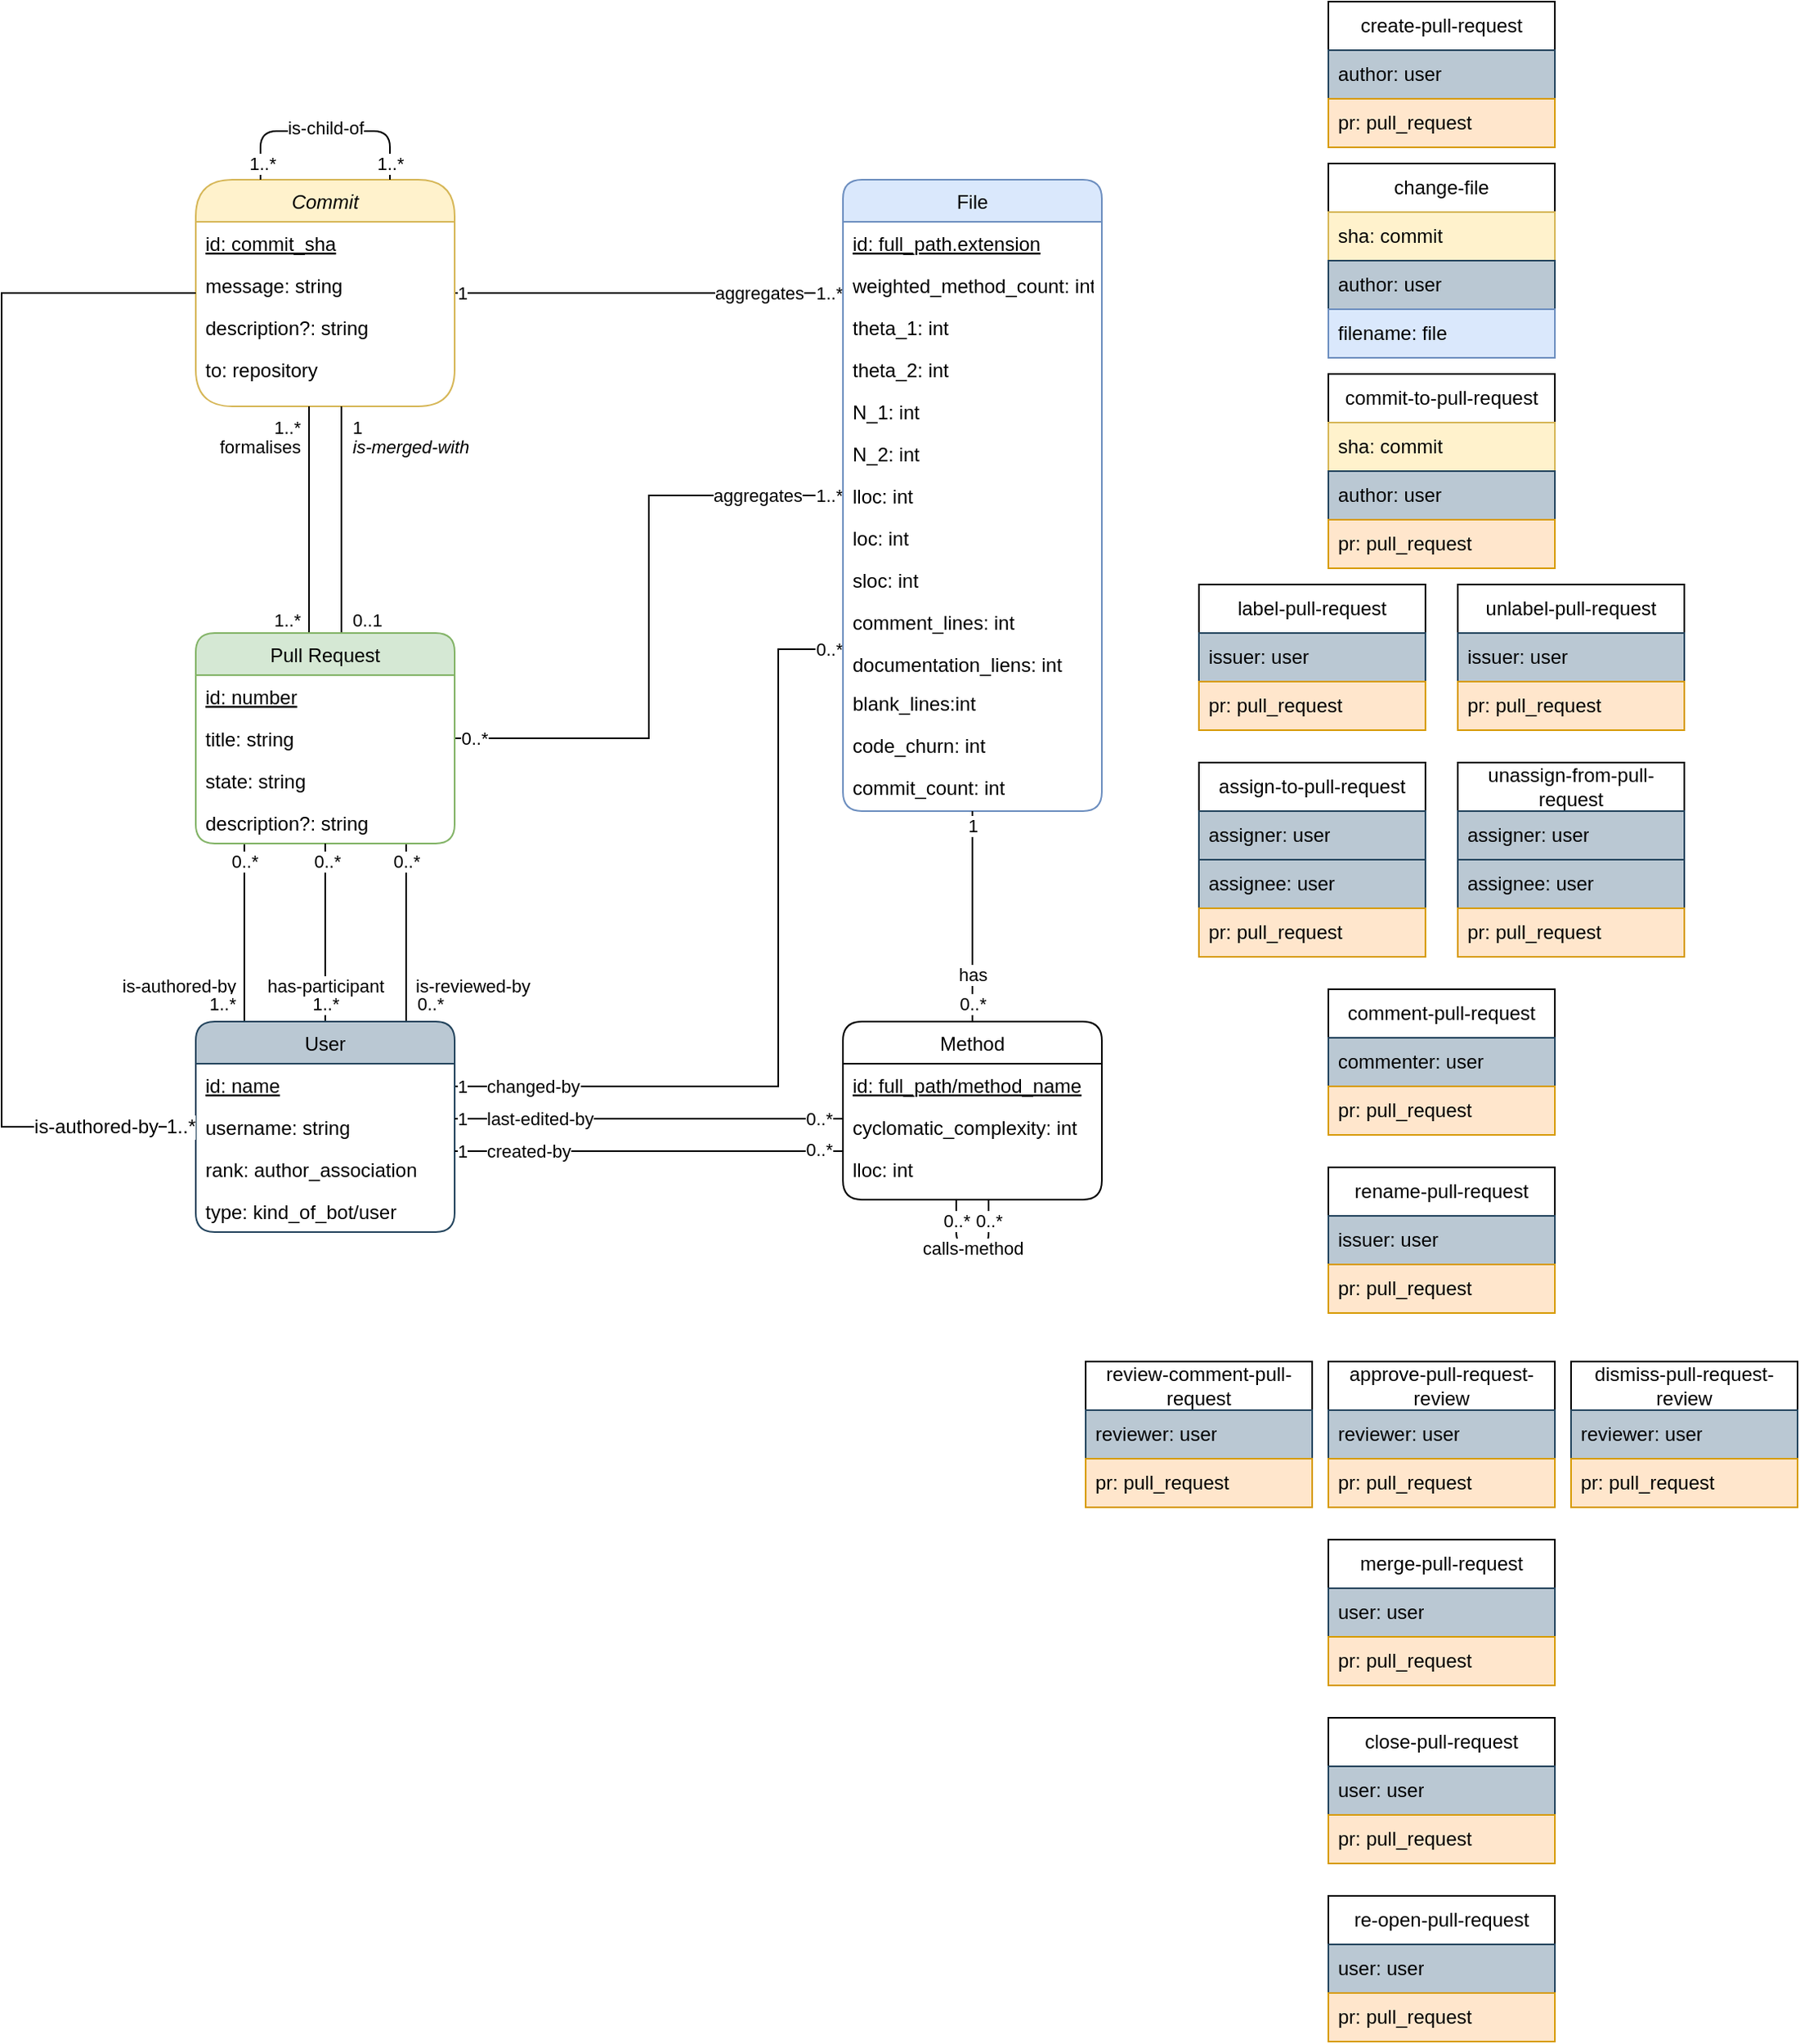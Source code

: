 <mxfile version="26.1.3" pages="2">
  <diagram id="C5RBs43oDa-KdzZeNtuy" name="Objects-Events">
    <mxGraphModel dx="1632" dy="808" grid="1" gridSize="10" guides="1" tooltips="1" connect="1" arrows="1" fold="1" page="1" pageScale="1" pageWidth="1169" pageHeight="827" math="0" shadow="0">
      <root>
        <mxCell id="WIyWlLk6GJQsqaUBKTNV-0" />
        <mxCell id="WIyWlLk6GJQsqaUBKTNV-1" parent="WIyWlLk6GJQsqaUBKTNV-0" />
        <mxCell id="EX9fc1gSBjGgu7xqyz9W-34" style="edgeStyle=orthogonalEdgeStyle;rounded=0;orthogonalLoop=1;jettySize=auto;html=1;endArrow=none;startFill=0;" parent="WIyWlLk6GJQsqaUBKTNV-1" source="zkfFHV4jXpPFQw0GAbJ--0" target="zkfFHV4jXpPFQw0GAbJ--17" edge="1">
          <mxGeometry relative="1" as="geometry">
            <Array as="points">
              <mxPoint x="550" y="190" />
              <mxPoint x="550" y="190" />
            </Array>
          </mxGeometry>
        </mxCell>
        <mxCell id="EX9fc1gSBjGgu7xqyz9W-35" value="1" style="edgeLabel;html=1;align=left;verticalAlign=middle;resizable=0;points=[];" parent="EX9fc1gSBjGgu7xqyz9W-34" vertex="1" connectable="0">
          <mxGeometry x="-1" relative="1" as="geometry">
            <mxPoint as="offset" />
          </mxGeometry>
        </mxCell>
        <mxCell id="EX9fc1gSBjGgu7xqyz9W-36" value="aggregates" style="edgeLabel;html=1;align=right;verticalAlign=middle;resizable=0;points=[];" parent="EX9fc1gSBjGgu7xqyz9W-34" vertex="1" connectable="0">
          <mxGeometry x="0.8" relative="1" as="geometry">
            <mxPoint as="offset" />
          </mxGeometry>
        </mxCell>
        <mxCell id="EX9fc1gSBjGgu7xqyz9W-37" value="1..*" style="edgeLabel;html=1;align=right;verticalAlign=middle;resizable=0;points=[];" parent="EX9fc1gSBjGgu7xqyz9W-34" vertex="1" connectable="0">
          <mxGeometry x="1" relative="1" as="geometry">
            <mxPoint as="offset" />
          </mxGeometry>
        </mxCell>
        <mxCell id="zkfFHV4jXpPFQw0GAbJ--0" value="Commit" style="swimlane;fontStyle=2;align=center;verticalAlign=top;childLayout=stackLayout;horizontal=1;startSize=26;horizontalStack=0;resizeParent=1;resizeLast=0;collapsible=1;marginBottom=0;rounded=1;shadow=0;strokeWidth=1;arcSize=29;fillColor=#fff2cc;strokeColor=#d6b656;" parent="WIyWlLk6GJQsqaUBKTNV-1" vertex="1">
          <mxGeometry x="200" y="120" width="160" height="140" as="geometry">
            <mxRectangle x="200" y="240" width="160" height="26" as="alternateBounds" />
          </mxGeometry>
        </mxCell>
        <mxCell id="zkfFHV4jXpPFQw0GAbJ--1" value="id: commit_sha" style="text;align=left;verticalAlign=top;spacingLeft=4;spacingRight=4;overflow=hidden;rotatable=0;points=[[0,0.5],[1,0.5]];portConstraint=eastwest;fontStyle=4;rounded=1;" parent="zkfFHV4jXpPFQw0GAbJ--0" vertex="1">
          <mxGeometry y="26" width="160" height="26" as="geometry" />
        </mxCell>
        <mxCell id="zkfFHV4jXpPFQw0GAbJ--2" value="message: string" style="text;align=left;verticalAlign=top;spacingLeft=4;spacingRight=4;overflow=hidden;rotatable=0;points=[[0,0.5],[1,0.5]];portConstraint=eastwest;rounded=1;shadow=0;html=0;" parent="zkfFHV4jXpPFQw0GAbJ--0" vertex="1">
          <mxGeometry y="52" width="160" height="26" as="geometry" />
        </mxCell>
        <mxCell id="zkfFHV4jXpPFQw0GAbJ--3" value="description?: string" style="text;align=left;verticalAlign=top;spacingLeft=4;spacingRight=4;overflow=hidden;rotatable=0;points=[[0,0.5],[1,0.5]];portConstraint=eastwest;rounded=1;shadow=0;html=0;" parent="zkfFHV4jXpPFQw0GAbJ--0" vertex="1">
          <mxGeometry y="78" width="160" height="26" as="geometry" />
        </mxCell>
        <mxCell id="zkfFHV4jXpPFQw0GAbJ--5" value="to: repository" style="text;align=left;verticalAlign=top;spacingLeft=4;spacingRight=4;overflow=hidden;rotatable=0;points=[[0,0.5],[1,0.5]];portConstraint=eastwest;rounded=1;" parent="zkfFHV4jXpPFQw0GAbJ--0" vertex="1">
          <mxGeometry y="104" width="160" height="26" as="geometry" />
        </mxCell>
        <mxCell id="EX9fc1gSBjGgu7xqyz9W-38" style="edgeStyle=orthogonalEdgeStyle;rounded=0;orthogonalLoop=1;jettySize=auto;html=1;endArrow=none;startFill=0;elbow=vertical;" parent="WIyWlLk6GJQsqaUBKTNV-1" source="zkfFHV4jXpPFQw0GAbJ--6" target="zkfFHV4jXpPFQw0GAbJ--17" edge="1">
          <mxGeometry relative="1" as="geometry">
            <mxPoint x="323.05" y="439.15" as="sourcePoint" />
            <mxPoint x="570" y="150" as="targetPoint" />
          </mxGeometry>
        </mxCell>
        <mxCell id="EX9fc1gSBjGgu7xqyz9W-39" value="aggregates" style="edgeLabel;html=1;align=center;verticalAlign=middle;resizable=0;points=[];" parent="EX9fc1gSBjGgu7xqyz9W-38" vertex="1" connectable="0">
          <mxGeometry x="0.638" relative="1" as="geometry">
            <mxPoint x="17" as="offset" />
          </mxGeometry>
        </mxCell>
        <mxCell id="EX9fc1gSBjGgu7xqyz9W-40" value="1..*" style="edgeLabel;html=1;align=right;verticalAlign=middle;resizable=0;points=[];" parent="EX9fc1gSBjGgu7xqyz9W-38" vertex="1" connectable="0">
          <mxGeometry x="1" relative="1" as="geometry">
            <mxPoint as="offset" />
          </mxGeometry>
        </mxCell>
        <mxCell id="EX9fc1gSBjGgu7xqyz9W-41" value="0..*" style="edgeLabel;html=1;align=center;verticalAlign=middle;resizable=0;points=[];" parent="EX9fc1gSBjGgu7xqyz9W-38" vertex="1" connectable="0">
          <mxGeometry x="-0.952" relative="1" as="geometry">
            <mxPoint x="2" as="offset" />
          </mxGeometry>
        </mxCell>
        <mxCell id="EX9fc1gSBjGgu7xqyz9W-42" style="edgeStyle=orthogonalEdgeStyle;rounded=0;orthogonalLoop=1;jettySize=auto;html=1;endArrow=none;startFill=0;elbow=vertical;" parent="WIyWlLk6GJQsqaUBKTNV-1" source="zkfFHV4jXpPFQw0GAbJ--6" target="zkfFHV4jXpPFQw0GAbJ--0" edge="1">
          <mxGeometry relative="1" as="geometry">
            <Array as="points">
              <mxPoint x="270" y="330" />
              <mxPoint x="270" y="330" />
            </Array>
          </mxGeometry>
        </mxCell>
        <mxCell id="EX9fc1gSBjGgu7xqyz9W-74" value="formalises" style="edgeLabel;html=1;align=right;verticalAlign=middle;resizable=0;points=[];" parent="EX9fc1gSBjGgu7xqyz9W-42" vertex="1" connectable="0">
          <mxGeometry x="0.65" y="5" relative="1" as="geometry">
            <mxPoint as="offset" />
          </mxGeometry>
        </mxCell>
        <mxCell id="EX9fc1gSBjGgu7xqyz9W-75" value="1..*" style="edgeLabel;html=1;align=right;verticalAlign=bottom;resizable=0;points=[];labelPosition=center;verticalLabelPosition=top;" parent="EX9fc1gSBjGgu7xqyz9W-42" vertex="1" connectable="0">
          <mxGeometry x="-1" y="5" relative="1" as="geometry">
            <mxPoint as="offset" />
          </mxGeometry>
        </mxCell>
        <mxCell id="EX9fc1gSBjGgu7xqyz9W-76" value="1..*" style="edgeLabel;html=1;align=right;verticalAlign=top;resizable=0;points=[];labelPosition=center;verticalLabelPosition=top;" parent="EX9fc1gSBjGgu7xqyz9W-42" vertex="1" connectable="0">
          <mxGeometry x="1" y="5" relative="1" as="geometry">
            <mxPoint as="offset" />
          </mxGeometry>
        </mxCell>
        <mxCell id="EX9fc1gSBjGgu7xqyz9W-61" style="edgeStyle=orthogonalEdgeStyle;rounded=0;orthogonalLoop=1;jettySize=auto;html=1;endArrow=none;startFill=0;" parent="WIyWlLk6GJQsqaUBKTNV-1" source="zkfFHV4jXpPFQw0GAbJ--6" target="zkfFHV4jXpPFQw0GAbJ--13" edge="1">
          <mxGeometry relative="1" as="geometry">
            <Array as="points">
              <mxPoint x="330" y="580" />
              <mxPoint x="330" y="580" />
            </Array>
          </mxGeometry>
        </mxCell>
        <mxCell id="EX9fc1gSBjGgu7xqyz9W-62" value="0..*" style="edgeLabel;html=1;align=center;verticalAlign=middle;resizable=0;points=[];" parent="EX9fc1gSBjGgu7xqyz9W-61" vertex="1" connectable="0">
          <mxGeometry x="-0.8" relative="1" as="geometry">
            <mxPoint as="offset" />
          </mxGeometry>
        </mxCell>
        <mxCell id="EX9fc1gSBjGgu7xqyz9W-63" value="is-reviewed-by" style="edgeLabel;html=1;align=left;verticalAlign=middle;resizable=0;points=[];" parent="EX9fc1gSBjGgu7xqyz9W-61" vertex="1" connectable="0">
          <mxGeometry x="0.6" y="-1" relative="1" as="geometry">
            <mxPoint x="5" as="offset" />
          </mxGeometry>
        </mxCell>
        <mxCell id="EX9fc1gSBjGgu7xqyz9W-64" value="0..*" style="edgeLabel;html=1;align=left;verticalAlign=middle;resizable=0;points=[];" parent="EX9fc1gSBjGgu7xqyz9W-61" vertex="1" connectable="0">
          <mxGeometry x="0.8" relative="1" as="geometry">
            <mxPoint x="5" as="offset" />
          </mxGeometry>
        </mxCell>
        <mxCell id="EX9fc1gSBjGgu7xqyz9W-65" style="edgeStyle=orthogonalEdgeStyle;rounded=0;orthogonalLoop=1;jettySize=auto;html=1;endArrow=none;startFill=0;" parent="WIyWlLk6GJQsqaUBKTNV-1" source="zkfFHV4jXpPFQw0GAbJ--6" target="zkfFHV4jXpPFQw0GAbJ--13" edge="1">
          <mxGeometry relative="1" as="geometry">
            <Array as="points">
              <mxPoint x="230" y="580" />
              <mxPoint x="230" y="580" />
            </Array>
          </mxGeometry>
        </mxCell>
        <mxCell id="EX9fc1gSBjGgu7xqyz9W-66" value="0..*" style="edgeLabel;html=1;align=center;verticalAlign=middle;resizable=0;points=[];" parent="EX9fc1gSBjGgu7xqyz9W-65" vertex="1" connectable="0">
          <mxGeometry x="-0.8" relative="1" as="geometry">
            <mxPoint as="offset" />
          </mxGeometry>
        </mxCell>
        <mxCell id="EX9fc1gSBjGgu7xqyz9W-67" value="is-authored-by" style="edgeLabel;html=1;align=right;verticalAlign=middle;resizable=0;points=[];" parent="EX9fc1gSBjGgu7xqyz9W-65" vertex="1" connectable="0">
          <mxGeometry x="0.6" y="-5" relative="1" as="geometry">
            <mxPoint as="offset" />
          </mxGeometry>
        </mxCell>
        <mxCell id="EX9fc1gSBjGgu7xqyz9W-68" value="1..*" style="edgeLabel;html=1;align=right;verticalAlign=middle;resizable=0;points=[];" parent="EX9fc1gSBjGgu7xqyz9W-65" vertex="1" connectable="0">
          <mxGeometry x="0.8" y="-5" relative="1" as="geometry">
            <mxPoint as="offset" />
          </mxGeometry>
        </mxCell>
        <mxCell id="EX9fc1gSBjGgu7xqyz9W-77" style="edgeStyle=orthogonalEdgeStyle;rounded=0;orthogonalLoop=1;jettySize=auto;html=1;endArrow=none;startFill=0;endFill=0;" parent="WIyWlLk6GJQsqaUBKTNV-1" source="zkfFHV4jXpPFQw0GAbJ--6" target="zkfFHV4jXpPFQw0GAbJ--0" edge="1">
          <mxGeometry relative="1" as="geometry">
            <Array as="points">
              <mxPoint x="290" y="330" />
              <mxPoint x="290" y="330" />
            </Array>
          </mxGeometry>
        </mxCell>
        <mxCell id="EX9fc1gSBjGgu7xqyz9W-78" value="is-merged-with" style="edgeLabel;html=1;align=left;verticalAlign=middle;resizable=0;points=[];fontStyle=2" parent="EX9fc1gSBjGgu7xqyz9W-77" vertex="1" connectable="0">
          <mxGeometry x="0.65" y="-5" relative="1" as="geometry">
            <mxPoint as="offset" />
          </mxGeometry>
        </mxCell>
        <mxCell id="EX9fc1gSBjGgu7xqyz9W-80" value="1" style="edgeLabel;html=1;align=left;verticalAlign=top;resizable=0;points=[];" parent="EX9fc1gSBjGgu7xqyz9W-77" vertex="1" connectable="0">
          <mxGeometry x="1" y="-5" relative="1" as="geometry">
            <mxPoint as="offset" />
          </mxGeometry>
        </mxCell>
        <mxCell id="EX9fc1gSBjGgu7xqyz9W-82" value="0..1" style="edgeLabel;html=1;align=left;verticalAlign=bottom;resizable=0;points=[];" parent="EX9fc1gSBjGgu7xqyz9W-77" vertex="1" connectable="0">
          <mxGeometry x="-1" y="-5" relative="1" as="geometry">
            <mxPoint as="offset" />
          </mxGeometry>
        </mxCell>
        <mxCell id="zkfFHV4jXpPFQw0GAbJ--6" value="Pull Request" style="swimlane;fontStyle=0;align=center;verticalAlign=top;childLayout=stackLayout;horizontal=1;startSize=26;horizontalStack=0;resizeParent=1;resizeLast=0;collapsible=1;marginBottom=0;rounded=1;shadow=0;strokeWidth=1;fillColor=#d5e8d4;strokeColor=#82b366;" parent="WIyWlLk6GJQsqaUBKTNV-1" vertex="1">
          <mxGeometry x="200" y="400" width="160" height="130" as="geometry">
            <mxRectangle x="200" y="40" width="160" height="26" as="alternateBounds" />
          </mxGeometry>
        </mxCell>
        <mxCell id="zkfFHV4jXpPFQw0GAbJ--7" value="id: number" style="text;align=left;verticalAlign=top;spacingLeft=4;spacingRight=4;overflow=hidden;rotatable=0;points=[[0,0.5],[1,0.5]];portConstraint=eastwest;fontStyle=4;rounded=1;" parent="zkfFHV4jXpPFQw0GAbJ--6" vertex="1">
          <mxGeometry y="26" width="160" height="26" as="geometry" />
        </mxCell>
        <mxCell id="zkfFHV4jXpPFQw0GAbJ--8" value="title: string" style="text;align=left;verticalAlign=top;spacingLeft=4;spacingRight=4;overflow=hidden;rotatable=0;points=[[0,0.5],[1,0.5]];portConstraint=eastwest;rounded=1;shadow=0;html=0;" parent="zkfFHV4jXpPFQw0GAbJ--6" vertex="1">
          <mxGeometry y="52" width="160" height="26" as="geometry" />
        </mxCell>
        <mxCell id="zkfFHV4jXpPFQw0GAbJ--10" value="state: string&#xa;" style="text;align=left;verticalAlign=top;spacingLeft=4;spacingRight=4;overflow=hidden;rotatable=0;points=[[0,0.5],[1,0.5]];portConstraint=eastwest;fontStyle=0;rounded=1;" parent="zkfFHV4jXpPFQw0GAbJ--6" vertex="1">
          <mxGeometry y="78" width="160" height="26" as="geometry" />
        </mxCell>
        <mxCell id="zkfFHV4jXpPFQw0GAbJ--11" value="description?: string" style="text;align=left;verticalAlign=top;spacingLeft=4;spacingRight=4;overflow=hidden;rotatable=0;points=[[0,0.5],[1,0.5]];portConstraint=eastwest;rounded=1;" parent="zkfFHV4jXpPFQw0GAbJ--6" vertex="1">
          <mxGeometry y="104" width="160" height="26" as="geometry" />
        </mxCell>
        <mxCell id="EX9fc1gSBjGgu7xqyz9W-57" style="edgeStyle=orthogonalEdgeStyle;rounded=0;orthogonalLoop=1;jettySize=auto;html=1;endArrow=none;startFill=0;" parent="WIyWlLk6GJQsqaUBKTNV-1" source="zkfFHV4jXpPFQw0GAbJ--13" target="zkfFHV4jXpPFQw0GAbJ--6" edge="1">
          <mxGeometry relative="1" as="geometry" />
        </mxCell>
        <mxCell id="EX9fc1gSBjGgu7xqyz9W-58" value="has-participant" style="edgeLabel;html=1;align=center;verticalAlign=middle;resizable=0;points=[];" parent="EX9fc1gSBjGgu7xqyz9W-57" vertex="1" connectable="0">
          <mxGeometry x="-0.6" relative="1" as="geometry">
            <mxPoint as="offset" />
          </mxGeometry>
        </mxCell>
        <mxCell id="EX9fc1gSBjGgu7xqyz9W-59" value="1..*" style="edgeLabel;html=1;align=center;verticalAlign=middle;resizable=0;points=[];" parent="EX9fc1gSBjGgu7xqyz9W-57" vertex="1" connectable="0">
          <mxGeometry x="-0.8" relative="1" as="geometry">
            <mxPoint as="offset" />
          </mxGeometry>
        </mxCell>
        <mxCell id="EX9fc1gSBjGgu7xqyz9W-60" value="0..*" style="edgeLabel;html=1;align=center;verticalAlign=middle;resizable=0;points=[];" parent="EX9fc1gSBjGgu7xqyz9W-57" vertex="1" connectable="0">
          <mxGeometry x="0.8" y="-1" relative="1" as="geometry">
            <mxPoint as="offset" />
          </mxGeometry>
        </mxCell>
        <mxCell id="EX9fc1gSBjGgu7xqyz9W-70" style="edgeStyle=orthogonalEdgeStyle;rounded=0;orthogonalLoop=1;jettySize=auto;html=1;endArrow=none;startFill=0;" parent="WIyWlLk6GJQsqaUBKTNV-1" source="zkfFHV4jXpPFQw0GAbJ--13" target="zkfFHV4jXpPFQw0GAbJ--17" edge="1">
          <mxGeometry relative="1" as="geometry">
            <Array as="points">
              <mxPoint x="560" y="680" />
              <mxPoint x="560" y="410" />
            </Array>
          </mxGeometry>
        </mxCell>
        <mxCell id="EX9fc1gSBjGgu7xqyz9W-71" value="1" style="edgeLabel;html=1;align=left;verticalAlign=middle;resizable=0;points=[];" parent="EX9fc1gSBjGgu7xqyz9W-70" vertex="1" connectable="0">
          <mxGeometry x="-1" relative="1" as="geometry">
            <mxPoint as="offset" />
          </mxGeometry>
        </mxCell>
        <mxCell id="EX9fc1gSBjGgu7xqyz9W-72" value="changed-by" style="edgeLabel;html=1;align=left;verticalAlign=middle;resizable=0;points=[];" parent="EX9fc1gSBjGgu7xqyz9W-70" vertex="1" connectable="0">
          <mxGeometry x="-0.93" relative="1" as="geometry">
            <mxPoint as="offset" />
          </mxGeometry>
        </mxCell>
        <mxCell id="EX9fc1gSBjGgu7xqyz9W-73" value="0..*" style="edgeLabel;html=1;align=right;verticalAlign=middle;resizable=0;points=[];" parent="EX9fc1gSBjGgu7xqyz9W-70" vertex="1" connectable="0">
          <mxGeometry x="1" relative="1" as="geometry">
            <mxPoint as="offset" />
          </mxGeometry>
        </mxCell>
        <mxCell id="zkfFHV4jXpPFQw0GAbJ--13" value="User" style="swimlane;fontStyle=0;align=center;verticalAlign=top;childLayout=stackLayout;horizontal=1;startSize=26;horizontalStack=0;resizeParent=1;resizeLast=0;collapsible=1;marginBottom=0;rounded=1;shadow=0;strokeWidth=1;fillColor=#bac8d3;strokeColor=#23445d;" parent="WIyWlLk6GJQsqaUBKTNV-1" vertex="1">
          <mxGeometry x="200" y="640" width="160" height="130" as="geometry">
            <mxRectangle x="200" y="640" width="160" height="26" as="alternateBounds" />
          </mxGeometry>
        </mxCell>
        <mxCell id="zkfFHV4jXpPFQw0GAbJ--14" value="id: name" style="text;align=left;verticalAlign=top;spacingLeft=4;spacingRight=4;overflow=hidden;rotatable=0;points=[[0,0.5],[1,0.5]];portConstraint=eastwest;fontStyle=4;rounded=1;" parent="zkfFHV4jXpPFQw0GAbJ--13" vertex="1">
          <mxGeometry y="26" width="160" height="26" as="geometry" />
        </mxCell>
        <mxCell id="EX9fc1gSBjGgu7xqyz9W-5" value="username: string&#xa;" style="text;align=left;verticalAlign=top;spacingLeft=4;spacingRight=4;overflow=hidden;rotatable=0;points=[[0,0.5],[1,0.5]];portConstraint=eastwest;fontStyle=0;rounded=1;" parent="zkfFHV4jXpPFQw0GAbJ--13" vertex="1">
          <mxGeometry y="52" width="160" height="26" as="geometry" />
        </mxCell>
        <mxCell id="EX9fc1gSBjGgu7xqyz9W-6" value="rank: author_association&#xa;" style="text;align=left;verticalAlign=top;spacingLeft=4;spacingRight=4;overflow=hidden;rotatable=0;points=[[0,0.5],[1,0.5]];portConstraint=eastwest;fontStyle=0;rounded=1;" parent="zkfFHV4jXpPFQw0GAbJ--13" vertex="1">
          <mxGeometry y="78" width="160" height="26" as="geometry" />
        </mxCell>
        <mxCell id="EX9fc1gSBjGgu7xqyz9W-7" value="type: kind_of_bot/user" style="text;align=left;verticalAlign=top;spacingLeft=4;spacingRight=4;overflow=hidden;rotatable=0;points=[[0,0.5],[1,0.5]];portConstraint=eastwest;fontStyle=0;rounded=1;" parent="zkfFHV4jXpPFQw0GAbJ--13" vertex="1">
          <mxGeometry y="104" width="160" height="26" as="geometry" />
        </mxCell>
        <mxCell id="zkfFHV4jXpPFQw0GAbJ--17" value="File" style="swimlane;fontStyle=0;align=center;verticalAlign=top;childLayout=stackLayout;horizontal=1;startSize=26;horizontalStack=0;resizeParent=1;resizeLast=0;collapsible=1;marginBottom=0;rounded=1;shadow=0;strokeWidth=1;fillColor=#dae8fc;strokeColor=#6c8ebf;" parent="WIyWlLk6GJQsqaUBKTNV-1" vertex="1">
          <mxGeometry x="600" y="120" width="160" height="390" as="geometry">
            <mxRectangle x="600" y="120" width="160" height="26" as="alternateBounds" />
          </mxGeometry>
        </mxCell>
        <mxCell id="zkfFHV4jXpPFQw0GAbJ--18" value="id: full_path.extension" style="text;align=left;verticalAlign=top;spacingLeft=4;spacingRight=4;overflow=hidden;rotatable=0;points=[[0,0.5],[1,0.5]];portConstraint=eastwest;fontStyle=4;rounded=1;" parent="zkfFHV4jXpPFQw0GAbJ--17" vertex="1">
          <mxGeometry y="26" width="160" height="26" as="geometry" />
        </mxCell>
        <mxCell id="zkfFHV4jXpPFQw0GAbJ--19" value="weighted_method_count: int" style="text;align=left;verticalAlign=top;spacingLeft=4;spacingRight=4;overflow=hidden;rotatable=0;points=[[0,0.5],[1,0.5]];portConstraint=eastwest;rounded=1;shadow=0;html=0;" parent="zkfFHV4jXpPFQw0GAbJ--17" vertex="1">
          <mxGeometry y="52" width="160" height="26" as="geometry" />
        </mxCell>
        <mxCell id="zkfFHV4jXpPFQw0GAbJ--20" value="theta_1: int" style="text;align=left;verticalAlign=top;spacingLeft=4;spacingRight=4;overflow=hidden;rotatable=0;points=[[0,0.5],[1,0.5]];portConstraint=eastwest;rounded=1;shadow=0;html=0;" parent="zkfFHV4jXpPFQw0GAbJ--17" vertex="1">
          <mxGeometry y="78" width="160" height="26" as="geometry" />
        </mxCell>
        <mxCell id="zkfFHV4jXpPFQw0GAbJ--21" value="theta_2: int" style="text;align=left;verticalAlign=top;spacingLeft=4;spacingRight=4;overflow=hidden;rotatable=0;points=[[0,0.5],[1,0.5]];portConstraint=eastwest;rounded=1;shadow=0;html=0;" parent="zkfFHV4jXpPFQw0GAbJ--17" vertex="1">
          <mxGeometry y="104" width="160" height="26" as="geometry" />
        </mxCell>
        <mxCell id="zkfFHV4jXpPFQw0GAbJ--22" value="N_1: int" style="text;align=left;verticalAlign=top;spacingLeft=4;spacingRight=4;overflow=hidden;rotatable=0;points=[[0,0.5],[1,0.5]];portConstraint=eastwest;rounded=1;shadow=0;html=0;" parent="zkfFHV4jXpPFQw0GAbJ--17" vertex="1">
          <mxGeometry y="130" width="160" height="26" as="geometry" />
        </mxCell>
        <mxCell id="zkfFHV4jXpPFQw0GAbJ--24" value="N_2: int" style="text;align=left;verticalAlign=top;spacingLeft=4;spacingRight=4;overflow=hidden;rotatable=0;points=[[0,0.5],[1,0.5]];portConstraint=eastwest;rounded=1;" parent="zkfFHV4jXpPFQw0GAbJ--17" vertex="1">
          <mxGeometry y="156" width="160" height="26" as="geometry" />
        </mxCell>
        <mxCell id="zkfFHV4jXpPFQw0GAbJ--25" value="lloc: int" style="text;align=left;verticalAlign=top;spacingLeft=4;spacingRight=4;overflow=hidden;rotatable=0;points=[[0,0.5],[1,0.5]];portConstraint=eastwest;rounded=1;" parent="zkfFHV4jXpPFQw0GAbJ--17" vertex="1">
          <mxGeometry y="182" width="160" height="26" as="geometry" />
        </mxCell>
        <mxCell id="EX9fc1gSBjGgu7xqyz9W-8" value="loc: int" style="text;align=left;verticalAlign=top;spacingLeft=4;spacingRight=4;overflow=hidden;rotatable=0;points=[[0,0.5],[1,0.5]];portConstraint=eastwest;fontStyle=0;rounded=1;" parent="zkfFHV4jXpPFQw0GAbJ--17" vertex="1">
          <mxGeometry y="208" width="160" height="26" as="geometry" />
        </mxCell>
        <mxCell id="EX9fc1gSBjGgu7xqyz9W-9" value="sloc: int" style="text;align=left;verticalAlign=top;spacingLeft=4;spacingRight=4;overflow=hidden;rotatable=0;points=[[0,0.5],[1,0.5]];portConstraint=eastwest;fontStyle=0;rounded=1;" parent="zkfFHV4jXpPFQw0GAbJ--17" vertex="1">
          <mxGeometry y="234" width="160" height="26" as="geometry" />
        </mxCell>
        <mxCell id="EX9fc1gSBjGgu7xqyz9W-10" value="comment_lines: int" style="text;align=left;verticalAlign=top;spacingLeft=4;spacingRight=4;overflow=hidden;rotatable=0;points=[[0,0.5],[1,0.5]];portConstraint=eastwest;fontStyle=0;rounded=1;" parent="zkfFHV4jXpPFQw0GAbJ--17" vertex="1">
          <mxGeometry y="260" width="160" height="26" as="geometry" />
        </mxCell>
        <mxCell id="EX9fc1gSBjGgu7xqyz9W-11" value="documentation_liens: int" style="text;align=left;verticalAlign=top;spacingLeft=4;spacingRight=4;overflow=hidden;rotatable=0;points=[[0,0.5],[1,0.5]];portConstraint=eastwest;fontStyle=0;rounded=1;" parent="zkfFHV4jXpPFQw0GAbJ--17" vertex="1">
          <mxGeometry y="286" width="160" height="24" as="geometry" />
        </mxCell>
        <mxCell id="EX9fc1gSBjGgu7xqyz9W-12" value="blank_lines:int" style="text;align=left;verticalAlign=top;spacingLeft=4;spacingRight=4;overflow=hidden;rotatable=0;points=[[0,0.5],[1,0.5]];portConstraint=eastwest;fontStyle=0;rounded=1;" parent="zkfFHV4jXpPFQw0GAbJ--17" vertex="1">
          <mxGeometry y="310" width="160" height="26" as="geometry" />
        </mxCell>
        <mxCell id="EX9fc1gSBjGgu7xqyz9W-13" value="code_churn: int&#xa;" style="text;align=left;verticalAlign=top;spacingLeft=4;spacingRight=4;overflow=hidden;rotatable=0;points=[[0,0.5],[1,0.5]];portConstraint=eastwest;fontStyle=0;rounded=1;" parent="zkfFHV4jXpPFQw0GAbJ--17" vertex="1">
          <mxGeometry y="336" width="160" height="26" as="geometry" />
        </mxCell>
        <mxCell id="EX9fc1gSBjGgu7xqyz9W-14" value="commit_count: int&#xa;&#xa;" style="text;align=left;verticalAlign=top;spacingLeft=4;spacingRight=4;overflow=hidden;rotatable=0;points=[[0,0.5],[1,0.5]];portConstraint=eastwest;fontStyle=0;rounded=1;" parent="zkfFHV4jXpPFQw0GAbJ--17" vertex="1">
          <mxGeometry y="362" width="160" height="26" as="geometry" />
        </mxCell>
        <mxCell id="EX9fc1gSBjGgu7xqyz9W-0" style="edgeStyle=orthogonalEdgeStyle;rounded=1;orthogonalLoop=1;jettySize=auto;html=1;endArrow=none;startFill=0;" parent="WIyWlLk6GJQsqaUBKTNV-1" source="zkfFHV4jXpPFQw0GAbJ--0" target="zkfFHV4jXpPFQw0GAbJ--0" edge="1">
          <mxGeometry relative="1" as="geometry">
            <Array as="points">
              <mxPoint x="240" y="90" />
              <mxPoint x="320" y="90" />
            </Array>
          </mxGeometry>
        </mxCell>
        <mxCell id="EX9fc1gSBjGgu7xqyz9W-1" value="is-child-of" style="edgeLabel;html=1;align=center;verticalAlign=middle;resizable=0;points=[];rounded=1;" parent="EX9fc1gSBjGgu7xqyz9W-0" vertex="1" connectable="0">
          <mxGeometry x="0.033" y="2" relative="1" as="geometry">
            <mxPoint x="-3" as="offset" />
          </mxGeometry>
        </mxCell>
        <mxCell id="EX9fc1gSBjGgu7xqyz9W-2" value="1..*" style="edgeLabel;html=1;align=center;verticalAlign=middle;resizable=0;points=[];rounded=1;" parent="EX9fc1gSBjGgu7xqyz9W-0" vertex="1" connectable="0">
          <mxGeometry relative="1" as="geometry">
            <mxPoint x="-39" y="20" as="offset" />
          </mxGeometry>
        </mxCell>
        <mxCell id="EX9fc1gSBjGgu7xqyz9W-3" value="1..*" style="edgeLabel;html=1;align=center;verticalAlign=middle;resizable=0;points=[];rounded=1;" parent="EX9fc1gSBjGgu7xqyz9W-0" vertex="1" connectable="0">
          <mxGeometry x="0.76" relative="1" as="geometry">
            <mxPoint y="7" as="offset" />
          </mxGeometry>
        </mxCell>
        <mxCell id="EX9fc1gSBjGgu7xqyz9W-30" value="" style="edgeStyle=orthogonalEdgeStyle;rounded=1;orthogonalLoop=1;jettySize=auto;html=1;endArrow=none;startFill=0;" parent="WIyWlLk6GJQsqaUBKTNV-1" source="zkfFHV4jXpPFQw0GAbJ--17" target="EX9fc1gSBjGgu7xqyz9W-15" edge="1">
          <mxGeometry relative="1" as="geometry" />
        </mxCell>
        <mxCell id="EX9fc1gSBjGgu7xqyz9W-31" value="has" style="edgeLabel;html=1;align=center;verticalAlign=middle;resizable=0;points=[];rounded=1;" parent="EX9fc1gSBjGgu7xqyz9W-30" vertex="1" connectable="0">
          <mxGeometry x="0.837" relative="1" as="geometry">
            <mxPoint y="16" as="offset" />
          </mxGeometry>
        </mxCell>
        <mxCell id="EX9fc1gSBjGgu7xqyz9W-32" value="0..*" style="edgeLabel;html=1;align=center;verticalAlign=middle;resizable=0;points=[];rounded=1;" parent="EX9fc1gSBjGgu7xqyz9W-30" vertex="1" connectable="0">
          <mxGeometry x="0.94" relative="1" as="geometry">
            <mxPoint y="-7" as="offset" />
          </mxGeometry>
        </mxCell>
        <mxCell id="EX9fc1gSBjGgu7xqyz9W-33" value="1" style="edgeLabel;html=1;align=center;verticalAlign=middle;resizable=0;points=[];rounded=1;" parent="EX9fc1gSBjGgu7xqyz9W-30" vertex="1" connectable="0">
          <mxGeometry x="-0.835" relative="1" as="geometry">
            <mxPoint y="-2" as="offset" />
          </mxGeometry>
        </mxCell>
        <mxCell id="EX9fc1gSBjGgu7xqyz9W-47" value="has" style="edgeLabel;html=1;align=center;verticalAlign=middle;resizable=0;points=[];" parent="EX9fc1gSBjGgu7xqyz9W-30" vertex="1" connectable="0">
          <mxGeometry x="0.556" relative="1" as="geometry">
            <mxPoint as="offset" />
          </mxGeometry>
        </mxCell>
        <mxCell id="EX9fc1gSBjGgu7xqyz9W-15" value="Method" style="swimlane;fontStyle=0;align=center;verticalAlign=top;childLayout=stackLayout;horizontal=1;startSize=26;horizontalStack=0;resizeParent=1;resizeLast=0;collapsible=1;marginBottom=0;rounded=1;shadow=0;strokeWidth=1;" parent="WIyWlLk6GJQsqaUBKTNV-1" vertex="1">
          <mxGeometry x="600" y="640" width="160" height="110" as="geometry">
            <mxRectangle x="600" y="640" width="160" height="26" as="alternateBounds" />
          </mxGeometry>
        </mxCell>
        <mxCell id="EX9fc1gSBjGgu7xqyz9W-16" value="id: full_path/method_name" style="text;align=left;verticalAlign=top;spacingLeft=4;spacingRight=4;overflow=hidden;rotatable=0;points=[[0,0.5],[1,0.5]];portConstraint=eastwest;fontStyle=4;rounded=1;" parent="EX9fc1gSBjGgu7xqyz9W-15" vertex="1">
          <mxGeometry y="26" width="160" height="26" as="geometry" />
        </mxCell>
        <mxCell id="EX9fc1gSBjGgu7xqyz9W-17" value="cyclomatic_complexity: int " style="text;align=left;verticalAlign=top;spacingLeft=4;spacingRight=4;overflow=hidden;rotatable=0;points=[[0,0.5],[1,0.5]];portConstraint=eastwest;rounded=1;shadow=0;html=0;fontStyle=0;" parent="EX9fc1gSBjGgu7xqyz9W-15" vertex="1">
          <mxGeometry y="52" width="160" height="26" as="geometry" />
        </mxCell>
        <mxCell id="EX9fc1gSBjGgu7xqyz9W-22" value="lloc: int" style="text;align=left;verticalAlign=top;spacingLeft=4;spacingRight=4;overflow=hidden;rotatable=0;points=[[0,0.5],[1,0.5]];portConstraint=eastwest;rounded=1;" parent="EX9fc1gSBjGgu7xqyz9W-15" vertex="1">
          <mxGeometry y="78" width="160" height="26" as="geometry" />
        </mxCell>
        <mxCell id="EX9fc1gSBjGgu7xqyz9W-48" style="edgeStyle=orthogonalEdgeStyle;rounded=0;orthogonalLoop=1;jettySize=auto;html=1;endArrow=none;startFill=0;" parent="WIyWlLk6GJQsqaUBKTNV-1" source="zkfFHV4jXpPFQw0GAbJ--13" target="EX9fc1gSBjGgu7xqyz9W-15" edge="1">
          <mxGeometry relative="1" as="geometry">
            <Array as="points">
              <mxPoint x="480" y="720" />
              <mxPoint x="480" y="720" />
            </Array>
          </mxGeometry>
        </mxCell>
        <mxCell id="EX9fc1gSBjGgu7xqyz9W-49" value="created-by" style="edgeLabel;html=1;align=left;verticalAlign=middle;resizable=0;points=[];" parent="EX9fc1gSBjGgu7xqyz9W-48" vertex="1" connectable="0">
          <mxGeometry x="-0.85" relative="1" as="geometry">
            <mxPoint as="offset" />
          </mxGeometry>
        </mxCell>
        <mxCell id="EX9fc1gSBjGgu7xqyz9W-50" value="1" style="edgeLabel;html=1;align=left;verticalAlign=middle;resizable=0;points=[];" parent="EX9fc1gSBjGgu7xqyz9W-48" vertex="1" connectable="0">
          <mxGeometry x="-1" relative="1" as="geometry">
            <mxPoint as="offset" />
          </mxGeometry>
        </mxCell>
        <mxCell id="EX9fc1gSBjGgu7xqyz9W-56" value="0..*" style="edgeLabel;html=1;align=center;verticalAlign=middle;resizable=0;points=[];" parent="EX9fc1gSBjGgu7xqyz9W-48" vertex="1" connectable="0">
          <mxGeometry x="0.767" y="1" relative="1" as="geometry">
            <mxPoint x="13" as="offset" />
          </mxGeometry>
        </mxCell>
        <mxCell id="EX9fc1gSBjGgu7xqyz9W-53" value="0..*" style="endArrow=none;html=1;rounded=0;edgeStyle=orthogonalEdgeStyle;" parent="WIyWlLk6GJQsqaUBKTNV-1" source="zkfFHV4jXpPFQw0GAbJ--13" target="EX9fc1gSBjGgu7xqyz9W-15" edge="1">
          <mxGeometry x="0.875" width="50" height="50" relative="1" as="geometry">
            <mxPoint x="355" y="692.003" as="sourcePoint" />
            <mxPoint x="595" y="692.003" as="targetPoint" />
            <Array as="points">
              <mxPoint x="480" y="700" />
              <mxPoint x="480" y="700" />
            </Array>
            <mxPoint as="offset" />
          </mxGeometry>
        </mxCell>
        <mxCell id="EX9fc1gSBjGgu7xqyz9W-54" value="last-edited-by" style="edgeLabel;html=1;align=left;verticalAlign=middle;resizable=0;points=[];" parent="EX9fc1gSBjGgu7xqyz9W-53" vertex="1" connectable="0">
          <mxGeometry x="-0.85" relative="1" as="geometry">
            <mxPoint as="offset" />
          </mxGeometry>
        </mxCell>
        <mxCell id="EX9fc1gSBjGgu7xqyz9W-55" value="1" style="edgeLabel;html=1;align=left;verticalAlign=middle;resizable=0;points=[];" parent="EX9fc1gSBjGgu7xqyz9W-53" vertex="1" connectable="0">
          <mxGeometry x="-1" relative="1" as="geometry">
            <mxPoint as="offset" />
          </mxGeometry>
        </mxCell>
        <mxCell id="EX9fc1gSBjGgu7xqyz9W-43" style="edgeStyle=elbowEdgeStyle;rounded=1;orthogonalLoop=1;jettySize=auto;html=1;elbow=vertical;endArrow=none;startFill=0;curved=0;spacing=2;verticalAlign=middle;" parent="WIyWlLk6GJQsqaUBKTNV-1" source="EX9fc1gSBjGgu7xqyz9W-15" target="EX9fc1gSBjGgu7xqyz9W-15" edge="1">
          <mxGeometry relative="1" as="geometry">
            <mxPoint x="640" y="750" as="sourcePoint" />
            <mxPoint x="670.0" y="744" as="targetPoint" />
            <Array as="points">
              <mxPoint x="680" y="780" />
            </Array>
          </mxGeometry>
        </mxCell>
        <mxCell id="EX9fc1gSBjGgu7xqyz9W-44" value="calls-method" style="edgeLabel;html=1;align=center;verticalAlign=middle;resizable=0;points=[];labelPosition=center;verticalLabelPosition=bottom;" parent="EX9fc1gSBjGgu7xqyz9W-43" vertex="1" connectable="0">
          <mxGeometry relative="1" as="geometry">
            <mxPoint as="offset" />
          </mxGeometry>
        </mxCell>
        <mxCell id="EX9fc1gSBjGgu7xqyz9W-45" value="0..*" style="edgeLabel;html=1;align=center;verticalAlign=top;resizable=0;points=[];labelPosition=center;verticalLabelPosition=bottom;" parent="EX9fc1gSBjGgu7xqyz9W-43" vertex="1" connectable="0">
          <mxGeometry x="-1" relative="1" as="geometry">
            <mxPoint as="offset" />
          </mxGeometry>
        </mxCell>
        <mxCell id="EX9fc1gSBjGgu7xqyz9W-69" value="0..*" style="edgeLabel;html=1;align=center;verticalAlign=top;resizable=0;points=[];labelPosition=center;verticalLabelPosition=bottom;" parent="EX9fc1gSBjGgu7xqyz9W-43" vertex="1" connectable="0">
          <mxGeometry x="1" relative="1" as="geometry">
            <mxPoint as="offset" />
          </mxGeometry>
        </mxCell>
        <mxCell id="OsoryH45wkaK99GPfpwu-0" style="edgeStyle=orthogonalEdgeStyle;rounded=0;orthogonalLoop=1;jettySize=auto;html=1;fontSize=12;startSize=8;endSize=8;endArrow=none;startFill=0;" parent="WIyWlLk6GJQsqaUBKTNV-1" source="EX9fc1gSBjGgu7xqyz9W-5" target="zkfFHV4jXpPFQw0GAbJ--0" edge="1">
          <mxGeometry relative="1" as="geometry">
            <Array as="points">
              <mxPoint x="80" y="705" />
              <mxPoint x="80" y="190" />
            </Array>
          </mxGeometry>
        </mxCell>
        <mxCell id="OsoryH45wkaK99GPfpwu-1" value="is-authored-by" style="edgeLabel;html=1;align=right;verticalAlign=middle;resizable=0;points=[];fontSize=12;spacing=2;" parent="OsoryH45wkaK99GPfpwu-0" vertex="1" connectable="0">
          <mxGeometry x="-0.94" relative="1" as="geometry">
            <mxPoint as="offset" />
          </mxGeometry>
        </mxCell>
        <mxCell id="OsoryH45wkaK99GPfpwu-2" value="1..*" style="edgeLabel;html=1;align=right;verticalAlign=middle;resizable=0;points=[];fontSize=12;spacing=2;" parent="OsoryH45wkaK99GPfpwu-0" vertex="1" connectable="0">
          <mxGeometry x="-1" relative="1" as="geometry">
            <mxPoint as="offset" />
          </mxGeometry>
        </mxCell>
        <mxCell id="dGSDt7Tnk5ZxoIO6iwxw-0" value="commit-to-pull-request" style="swimlane;fontStyle=0;childLayout=stackLayout;horizontal=1;startSize=30;horizontalStack=0;resizeParent=1;resizeParentMax=0;resizeLast=0;collapsible=1;marginBottom=0;whiteSpace=wrap;html=1;" parent="WIyWlLk6GJQsqaUBKTNV-1" vertex="1">
          <mxGeometry x="900" y="240" width="140" height="120" as="geometry" />
        </mxCell>
        <mxCell id="dGSDt7Tnk5ZxoIO6iwxw-1" value="sha: commit" style="text;strokeColor=#d6b656;fillColor=#fff2cc;align=left;verticalAlign=middle;spacingLeft=4;spacingRight=4;overflow=hidden;points=[[0,0.5],[1,0.5]];portConstraint=eastwest;rotatable=0;whiteSpace=wrap;html=1;" parent="dGSDt7Tnk5ZxoIO6iwxw-0" vertex="1">
          <mxGeometry y="30" width="140" height="30" as="geometry" />
        </mxCell>
        <mxCell id="dGSDt7Tnk5ZxoIO6iwxw-2" value="author: user" style="text;strokeColor=#23445d;fillColor=#bac8d3;align=left;verticalAlign=middle;spacingLeft=4;spacingRight=4;overflow=hidden;points=[[0,0.5],[1,0.5]];portConstraint=eastwest;rotatable=0;whiteSpace=wrap;html=1;" parent="dGSDt7Tnk5ZxoIO6iwxw-0" vertex="1">
          <mxGeometry y="60" width="140" height="30" as="geometry" />
        </mxCell>
        <mxCell id="dGSDt7Tnk5ZxoIO6iwxw-3" value="pr: pull_request" style="text;strokeColor=#d79b00;fillColor=#ffe6cc;align=left;verticalAlign=middle;spacingLeft=4;spacingRight=4;overflow=hidden;points=[[0,0.5],[1,0.5]];portConstraint=eastwest;rotatable=0;whiteSpace=wrap;html=1;" parent="dGSDt7Tnk5ZxoIO6iwxw-0" vertex="1">
          <mxGeometry y="90" width="140" height="30" as="geometry" />
        </mxCell>
        <mxCell id="dGSDt7Tnk5ZxoIO6iwxw-4" value="label-pull-request" style="swimlane;fontStyle=0;childLayout=stackLayout;horizontal=1;startSize=30;horizontalStack=0;resizeParent=1;resizeParentMax=0;resizeLast=0;collapsible=1;marginBottom=0;whiteSpace=wrap;html=1;" parent="WIyWlLk6GJQsqaUBKTNV-1" vertex="1">
          <mxGeometry x="820" y="370" width="140" height="90" as="geometry" />
        </mxCell>
        <mxCell id="dGSDt7Tnk5ZxoIO6iwxw-6" value="issuer: user" style="text;strokeColor=#23445d;fillColor=#bac8d3;align=left;verticalAlign=middle;spacingLeft=4;spacingRight=4;overflow=hidden;points=[[0,0.5],[1,0.5]];portConstraint=eastwest;rotatable=0;whiteSpace=wrap;html=1;" parent="dGSDt7Tnk5ZxoIO6iwxw-4" vertex="1">
          <mxGeometry y="30" width="140" height="30" as="geometry" />
        </mxCell>
        <mxCell id="dGSDt7Tnk5ZxoIO6iwxw-7" value="pr: pull_request" style="text;strokeColor=#d79b00;fillColor=#ffe6cc;align=left;verticalAlign=middle;spacingLeft=4;spacingRight=4;overflow=hidden;points=[[0,0.5],[1,0.5]];portConstraint=eastwest;rotatable=0;whiteSpace=wrap;html=1;" parent="dGSDt7Tnk5ZxoIO6iwxw-4" vertex="1">
          <mxGeometry y="60" width="140" height="30" as="geometry" />
        </mxCell>
        <mxCell id="dGSDt7Tnk5ZxoIO6iwxw-9" value="unlabel-pull-request" style="swimlane;fontStyle=0;childLayout=stackLayout;horizontal=1;startSize=30;horizontalStack=0;resizeParent=1;resizeParentMax=0;resizeLast=0;collapsible=1;marginBottom=0;whiteSpace=wrap;html=1;" parent="WIyWlLk6GJQsqaUBKTNV-1" vertex="1">
          <mxGeometry x="980" y="370" width="140" height="90" as="geometry" />
        </mxCell>
        <mxCell id="dGSDt7Tnk5ZxoIO6iwxw-10" value="issuer: user" style="text;strokeColor=#23445d;fillColor=#bac8d3;align=left;verticalAlign=middle;spacingLeft=4;spacingRight=4;overflow=hidden;points=[[0,0.5],[1,0.5]];portConstraint=eastwest;rotatable=0;whiteSpace=wrap;html=1;" parent="dGSDt7Tnk5ZxoIO6iwxw-9" vertex="1">
          <mxGeometry y="30" width="140" height="30" as="geometry" />
        </mxCell>
        <mxCell id="dGSDt7Tnk5ZxoIO6iwxw-11" value="pr: pull_request" style="text;strokeColor=#d79b00;fillColor=#ffe6cc;align=left;verticalAlign=middle;spacingLeft=4;spacingRight=4;overflow=hidden;points=[[0,0.5],[1,0.5]];portConstraint=eastwest;rotatable=0;whiteSpace=wrap;html=1;" parent="dGSDt7Tnk5ZxoIO6iwxw-9" vertex="1">
          <mxGeometry y="60" width="140" height="30" as="geometry" />
        </mxCell>
        <mxCell id="dGSDt7Tnk5ZxoIO6iwxw-14" value="create-pull-request" style="swimlane;fontStyle=0;childLayout=stackLayout;horizontal=1;startSize=30;horizontalStack=0;resizeParent=1;resizeParentMax=0;resizeLast=0;collapsible=1;marginBottom=0;whiteSpace=wrap;html=1;" parent="WIyWlLk6GJQsqaUBKTNV-1" vertex="1">
          <mxGeometry x="900" y="10" width="140" height="90" as="geometry" />
        </mxCell>
        <mxCell id="dGSDt7Tnk5ZxoIO6iwxw-16" value="author: user" style="text;strokeColor=#23445d;fillColor=#bac8d3;align=left;verticalAlign=middle;spacingLeft=4;spacingRight=4;overflow=hidden;points=[[0,0.5],[1,0.5]];portConstraint=eastwest;rotatable=0;whiteSpace=wrap;html=1;" parent="dGSDt7Tnk5ZxoIO6iwxw-14" vertex="1">
          <mxGeometry y="30" width="140" height="30" as="geometry" />
        </mxCell>
        <mxCell id="dGSDt7Tnk5ZxoIO6iwxw-17" value="pr: pull_request" style="text;strokeColor=#d79b00;fillColor=#ffe6cc;align=left;verticalAlign=middle;spacingLeft=4;spacingRight=4;overflow=hidden;points=[[0,0.5],[1,0.5]];portConstraint=eastwest;rotatable=0;whiteSpace=wrap;html=1;" parent="dGSDt7Tnk5ZxoIO6iwxw-14" vertex="1">
          <mxGeometry y="60" width="140" height="30" as="geometry" />
        </mxCell>
        <mxCell id="dGSDt7Tnk5ZxoIO6iwxw-19" value="merge-pull-request" style="swimlane;fontStyle=0;childLayout=stackLayout;horizontal=1;startSize=30;horizontalStack=0;resizeParent=1;resizeParentMax=0;resizeLast=0;collapsible=1;marginBottom=0;whiteSpace=wrap;html=1;" parent="WIyWlLk6GJQsqaUBKTNV-1" vertex="1">
          <mxGeometry x="900" y="960" width="140" height="90" as="geometry" />
        </mxCell>
        <mxCell id="dGSDt7Tnk5ZxoIO6iwxw-20" value="user: user" style="text;strokeColor=#23445d;fillColor=#bac8d3;align=left;verticalAlign=middle;spacingLeft=4;spacingRight=4;overflow=hidden;points=[[0,0.5],[1,0.5]];portConstraint=eastwest;rotatable=0;whiteSpace=wrap;html=1;" parent="dGSDt7Tnk5ZxoIO6iwxw-19" vertex="1">
          <mxGeometry y="30" width="140" height="30" as="geometry" />
        </mxCell>
        <mxCell id="dGSDt7Tnk5ZxoIO6iwxw-21" value="pr: pull_request" style="text;strokeColor=#d79b00;fillColor=#ffe6cc;align=left;verticalAlign=middle;spacingLeft=4;spacingRight=4;overflow=hidden;points=[[0,0.5],[1,0.5]];portConstraint=eastwest;rotatable=0;whiteSpace=wrap;html=1;" parent="dGSDt7Tnk5ZxoIO6iwxw-19" vertex="1">
          <mxGeometry y="60" width="140" height="30" as="geometry" />
        </mxCell>
        <mxCell id="dGSDt7Tnk5ZxoIO6iwxw-22" value="close-pull-request" style="swimlane;fontStyle=0;childLayout=stackLayout;horizontal=1;startSize=30;horizontalStack=0;resizeParent=1;resizeParentMax=0;resizeLast=0;collapsible=1;marginBottom=0;whiteSpace=wrap;html=1;" parent="WIyWlLk6GJQsqaUBKTNV-1" vertex="1">
          <mxGeometry x="900" y="1070" width="140" height="90" as="geometry" />
        </mxCell>
        <mxCell id="dGSDt7Tnk5ZxoIO6iwxw-23" value="user: user" style="text;strokeColor=#23445d;fillColor=#bac8d3;align=left;verticalAlign=middle;spacingLeft=4;spacingRight=4;overflow=hidden;points=[[0,0.5],[1,0.5]];portConstraint=eastwest;rotatable=0;whiteSpace=wrap;html=1;" parent="dGSDt7Tnk5ZxoIO6iwxw-22" vertex="1">
          <mxGeometry y="30" width="140" height="30" as="geometry" />
        </mxCell>
        <mxCell id="dGSDt7Tnk5ZxoIO6iwxw-24" value="pr: pull_request" style="text;strokeColor=#d79b00;fillColor=#ffe6cc;align=left;verticalAlign=middle;spacingLeft=4;spacingRight=4;overflow=hidden;points=[[0,0.5],[1,0.5]];portConstraint=eastwest;rotatable=0;whiteSpace=wrap;html=1;" parent="dGSDt7Tnk5ZxoIO6iwxw-22" vertex="1">
          <mxGeometry y="60" width="140" height="30" as="geometry" />
        </mxCell>
        <mxCell id="dGSDt7Tnk5ZxoIO6iwxw-26" value="assign-to-pull-request" style="swimlane;fontStyle=0;childLayout=stackLayout;horizontal=1;startSize=30;horizontalStack=0;resizeParent=1;resizeParentMax=0;resizeLast=0;collapsible=1;marginBottom=0;whiteSpace=wrap;html=1;" parent="WIyWlLk6GJQsqaUBKTNV-1" vertex="1">
          <mxGeometry x="820" y="480" width="140" height="120" as="geometry" />
        </mxCell>
        <mxCell id="dGSDt7Tnk5ZxoIO6iwxw-27" value="assigner: user" style="text;strokeColor=#23445d;fillColor=#bac8d3;align=left;verticalAlign=middle;spacingLeft=4;spacingRight=4;overflow=hidden;points=[[0,0.5],[1,0.5]];portConstraint=eastwest;rotatable=0;whiteSpace=wrap;html=1;" parent="dGSDt7Tnk5ZxoIO6iwxw-26" vertex="1">
          <mxGeometry y="30" width="140" height="30" as="geometry" />
        </mxCell>
        <mxCell id="dGSDt7Tnk5ZxoIO6iwxw-29" value="assignee: user" style="text;strokeColor=#23445d;fillColor=#bac8d3;align=left;verticalAlign=middle;spacingLeft=4;spacingRight=4;overflow=hidden;points=[[0,0.5],[1,0.5]];portConstraint=eastwest;rotatable=0;whiteSpace=wrap;html=1;" parent="dGSDt7Tnk5ZxoIO6iwxw-26" vertex="1">
          <mxGeometry y="60" width="140" height="30" as="geometry" />
        </mxCell>
        <mxCell id="dGSDt7Tnk5ZxoIO6iwxw-28" value="pr: pull_request" style="text;strokeColor=#d79b00;fillColor=#ffe6cc;align=left;verticalAlign=middle;spacingLeft=4;spacingRight=4;overflow=hidden;points=[[0,0.5],[1,0.5]];portConstraint=eastwest;rotatable=0;whiteSpace=wrap;html=1;" parent="dGSDt7Tnk5ZxoIO6iwxw-26" vertex="1">
          <mxGeometry y="90" width="140" height="30" as="geometry" />
        </mxCell>
        <mxCell id="dGSDt7Tnk5ZxoIO6iwxw-30" value="unassign-from-pull-request" style="swimlane;fontStyle=0;childLayout=stackLayout;horizontal=1;startSize=30;horizontalStack=0;resizeParent=1;resizeParentMax=0;resizeLast=0;collapsible=1;marginBottom=0;whiteSpace=wrap;html=1;" parent="WIyWlLk6GJQsqaUBKTNV-1" vertex="1">
          <mxGeometry x="980" y="480" width="140" height="120" as="geometry" />
        </mxCell>
        <mxCell id="dGSDt7Tnk5ZxoIO6iwxw-31" value="assigner: user" style="text;strokeColor=#23445d;fillColor=#bac8d3;align=left;verticalAlign=middle;spacingLeft=4;spacingRight=4;overflow=hidden;points=[[0,0.5],[1,0.5]];portConstraint=eastwest;rotatable=0;whiteSpace=wrap;html=1;" parent="dGSDt7Tnk5ZxoIO6iwxw-30" vertex="1">
          <mxGeometry y="30" width="140" height="30" as="geometry" />
        </mxCell>
        <mxCell id="dGSDt7Tnk5ZxoIO6iwxw-32" value="assignee: user" style="text;strokeColor=#23445d;fillColor=#bac8d3;align=left;verticalAlign=middle;spacingLeft=4;spacingRight=4;overflow=hidden;points=[[0,0.5],[1,0.5]];portConstraint=eastwest;rotatable=0;whiteSpace=wrap;html=1;" parent="dGSDt7Tnk5ZxoIO6iwxw-30" vertex="1">
          <mxGeometry y="60" width="140" height="30" as="geometry" />
        </mxCell>
        <mxCell id="dGSDt7Tnk5ZxoIO6iwxw-33" value="pr: pull_request" style="text;strokeColor=#d79b00;fillColor=#ffe6cc;align=left;verticalAlign=middle;spacingLeft=4;spacingRight=4;overflow=hidden;points=[[0,0.5],[1,0.5]];portConstraint=eastwest;rotatable=0;whiteSpace=wrap;html=1;" parent="dGSDt7Tnk5ZxoIO6iwxw-30" vertex="1">
          <mxGeometry y="90" width="140" height="30" as="geometry" />
        </mxCell>
        <mxCell id="dGSDt7Tnk5ZxoIO6iwxw-34" value="comment-pull-request" style="swimlane;fontStyle=0;childLayout=stackLayout;horizontal=1;startSize=30;horizontalStack=0;resizeParent=1;resizeParentMax=0;resizeLast=0;collapsible=1;marginBottom=0;whiteSpace=wrap;html=1;" parent="WIyWlLk6GJQsqaUBKTNV-1" vertex="1">
          <mxGeometry x="900" y="620" width="140" height="90" as="geometry" />
        </mxCell>
        <mxCell id="dGSDt7Tnk5ZxoIO6iwxw-35" value="commenter: user" style="text;strokeColor=#23445d;fillColor=#bac8d3;align=left;verticalAlign=middle;spacingLeft=4;spacingRight=4;overflow=hidden;points=[[0,0.5],[1,0.5]];portConstraint=eastwest;rotatable=0;whiteSpace=wrap;html=1;" parent="dGSDt7Tnk5ZxoIO6iwxw-34" vertex="1">
          <mxGeometry y="30" width="140" height="30" as="geometry" />
        </mxCell>
        <mxCell id="dGSDt7Tnk5ZxoIO6iwxw-37" value="pr: pull_request" style="text;strokeColor=#d79b00;fillColor=#ffe6cc;align=left;verticalAlign=middle;spacingLeft=4;spacingRight=4;overflow=hidden;points=[[0,0.5],[1,0.5]];portConstraint=eastwest;rotatable=0;whiteSpace=wrap;html=1;" parent="dGSDt7Tnk5ZxoIO6iwxw-34" vertex="1">
          <mxGeometry y="60" width="140" height="30" as="geometry" />
        </mxCell>
        <mxCell id="dGSDt7Tnk5ZxoIO6iwxw-39" value="rename-pull-request" style="swimlane;fontStyle=0;childLayout=stackLayout;horizontal=1;startSize=30;horizontalStack=0;resizeParent=1;resizeParentMax=0;resizeLast=0;collapsible=1;marginBottom=0;whiteSpace=wrap;html=1;" parent="WIyWlLk6GJQsqaUBKTNV-1" vertex="1">
          <mxGeometry x="900" y="730" width="140" height="90" as="geometry" />
        </mxCell>
        <mxCell id="dGSDt7Tnk5ZxoIO6iwxw-40" value="issuer: user" style="text;strokeColor=#23445d;fillColor=#bac8d3;align=left;verticalAlign=middle;spacingLeft=4;spacingRight=4;overflow=hidden;points=[[0,0.5],[1,0.5]];portConstraint=eastwest;rotatable=0;whiteSpace=wrap;html=1;" parent="dGSDt7Tnk5ZxoIO6iwxw-39" vertex="1">
          <mxGeometry y="30" width="140" height="30" as="geometry" />
        </mxCell>
        <mxCell id="dGSDt7Tnk5ZxoIO6iwxw-41" value="pr: pull_request" style="text;strokeColor=#d79b00;fillColor=#ffe6cc;align=left;verticalAlign=middle;spacingLeft=4;spacingRight=4;overflow=hidden;points=[[0,0.5],[1,0.5]];portConstraint=eastwest;rotatable=0;whiteSpace=wrap;html=1;" parent="dGSDt7Tnk5ZxoIO6iwxw-39" vertex="1">
          <mxGeometry y="60" width="140" height="30" as="geometry" />
        </mxCell>
        <mxCell id="dGSDt7Tnk5ZxoIO6iwxw-43" value="review-comment-pull-request" style="swimlane;fontStyle=0;childLayout=stackLayout;horizontal=1;startSize=30;horizontalStack=0;resizeParent=1;resizeParentMax=0;resizeLast=0;collapsible=1;marginBottom=0;whiteSpace=wrap;html=1;" parent="WIyWlLk6GJQsqaUBKTNV-1" vertex="1">
          <mxGeometry x="750" y="850" width="140" height="90" as="geometry" />
        </mxCell>
        <mxCell id="dGSDt7Tnk5ZxoIO6iwxw-46" value="reviewer: user" style="text;strokeColor=#23445d;fillColor=#bac8d3;align=left;verticalAlign=middle;spacingLeft=4;spacingRight=4;overflow=hidden;points=[[0,0.5],[1,0.5]];portConstraint=eastwest;rotatable=0;whiteSpace=wrap;html=1;" parent="dGSDt7Tnk5ZxoIO6iwxw-43" vertex="1">
          <mxGeometry y="30" width="140" height="30" as="geometry" />
        </mxCell>
        <mxCell id="dGSDt7Tnk5ZxoIO6iwxw-45" value="pr: pull_request" style="text;strokeColor=#d79b00;fillColor=#ffe6cc;align=left;verticalAlign=middle;spacingLeft=4;spacingRight=4;overflow=hidden;points=[[0,0.5],[1,0.5]];portConstraint=eastwest;rotatable=0;whiteSpace=wrap;html=1;" parent="dGSDt7Tnk5ZxoIO6iwxw-43" vertex="1">
          <mxGeometry y="60" width="140" height="30" as="geometry" />
        </mxCell>
        <mxCell id="dGSDt7Tnk5ZxoIO6iwxw-47" value="approve-pull-request-review" style="swimlane;fontStyle=0;childLayout=stackLayout;horizontal=1;startSize=30;horizontalStack=0;resizeParent=1;resizeParentMax=0;resizeLast=0;collapsible=1;marginBottom=0;whiteSpace=wrap;html=1;" parent="WIyWlLk6GJQsqaUBKTNV-1" vertex="1">
          <mxGeometry x="900" y="850" width="140" height="90" as="geometry" />
        </mxCell>
        <mxCell id="dGSDt7Tnk5ZxoIO6iwxw-48" value="reviewer: user" style="text;strokeColor=#23445d;fillColor=#bac8d3;align=left;verticalAlign=middle;spacingLeft=4;spacingRight=4;overflow=hidden;points=[[0,0.5],[1,0.5]];portConstraint=eastwest;rotatable=0;whiteSpace=wrap;html=1;" parent="dGSDt7Tnk5ZxoIO6iwxw-47" vertex="1">
          <mxGeometry y="30" width="140" height="30" as="geometry" />
        </mxCell>
        <mxCell id="dGSDt7Tnk5ZxoIO6iwxw-49" value="pr: pull_request" style="text;strokeColor=#d79b00;fillColor=#ffe6cc;align=left;verticalAlign=middle;spacingLeft=4;spacingRight=4;overflow=hidden;points=[[0,0.5],[1,0.5]];portConstraint=eastwest;rotatable=0;whiteSpace=wrap;html=1;" parent="dGSDt7Tnk5ZxoIO6iwxw-47" vertex="1">
          <mxGeometry y="60" width="140" height="30" as="geometry" />
        </mxCell>
        <mxCell id="dGSDt7Tnk5ZxoIO6iwxw-53" value="dismiss-pull-request-review" style="swimlane;fontStyle=0;childLayout=stackLayout;horizontal=1;startSize=30;horizontalStack=0;resizeParent=1;resizeParentMax=0;resizeLast=0;collapsible=1;marginBottom=0;whiteSpace=wrap;html=1;" parent="WIyWlLk6GJQsqaUBKTNV-1" vertex="1">
          <mxGeometry x="1050" y="850" width="140" height="90" as="geometry" />
        </mxCell>
        <mxCell id="dGSDt7Tnk5ZxoIO6iwxw-54" value="reviewer: user" style="text;strokeColor=#23445d;fillColor=#bac8d3;align=left;verticalAlign=middle;spacingLeft=4;spacingRight=4;overflow=hidden;points=[[0,0.5],[1,0.5]];portConstraint=eastwest;rotatable=0;whiteSpace=wrap;html=1;" parent="dGSDt7Tnk5ZxoIO6iwxw-53" vertex="1">
          <mxGeometry y="30" width="140" height="30" as="geometry" />
        </mxCell>
        <mxCell id="dGSDt7Tnk5ZxoIO6iwxw-55" value="pr: pull_request" style="text;strokeColor=#d79b00;fillColor=#ffe6cc;align=left;verticalAlign=middle;spacingLeft=4;spacingRight=4;overflow=hidden;points=[[0,0.5],[1,0.5]];portConstraint=eastwest;rotatable=0;whiteSpace=wrap;html=1;" parent="dGSDt7Tnk5ZxoIO6iwxw-53" vertex="1">
          <mxGeometry y="60" width="140" height="30" as="geometry" />
        </mxCell>
        <mxCell id="dGSDt7Tnk5ZxoIO6iwxw-56" value="re-open-pull-request" style="swimlane;fontStyle=0;childLayout=stackLayout;horizontal=1;startSize=30;horizontalStack=0;resizeParent=1;resizeParentMax=0;resizeLast=0;collapsible=1;marginBottom=0;whiteSpace=wrap;html=1;" parent="WIyWlLk6GJQsqaUBKTNV-1" vertex="1">
          <mxGeometry x="900" y="1180" width="140" height="90" as="geometry" />
        </mxCell>
        <mxCell id="dGSDt7Tnk5ZxoIO6iwxw-57" value="user: user" style="text;strokeColor=#23445d;fillColor=#bac8d3;align=left;verticalAlign=middle;spacingLeft=4;spacingRight=4;overflow=hidden;points=[[0,0.5],[1,0.5]];portConstraint=eastwest;rotatable=0;whiteSpace=wrap;html=1;" parent="dGSDt7Tnk5ZxoIO6iwxw-56" vertex="1">
          <mxGeometry y="30" width="140" height="30" as="geometry" />
        </mxCell>
        <mxCell id="dGSDt7Tnk5ZxoIO6iwxw-58" value="pr: pull_request" style="text;strokeColor=#d79b00;fillColor=#ffe6cc;align=left;verticalAlign=middle;spacingLeft=4;spacingRight=4;overflow=hidden;points=[[0,0.5],[1,0.5]];portConstraint=eastwest;rotatable=0;whiteSpace=wrap;html=1;" parent="dGSDt7Tnk5ZxoIO6iwxw-56" vertex="1">
          <mxGeometry y="60" width="140" height="30" as="geometry" />
        </mxCell>
        <mxCell id="dGSDt7Tnk5ZxoIO6iwxw-60" value="change-file" style="swimlane;fontStyle=0;childLayout=stackLayout;horizontal=1;startSize=30;horizontalStack=0;resizeParent=1;resizeParentMax=0;resizeLast=0;collapsible=1;marginBottom=0;whiteSpace=wrap;html=1;" parent="WIyWlLk6GJQsqaUBKTNV-1" vertex="1">
          <mxGeometry x="900" y="110" width="140" height="120" as="geometry" />
        </mxCell>
        <mxCell id="dGSDt7Tnk5ZxoIO6iwxw-61" value="sha: commit" style="text;strokeColor=#d6b656;fillColor=#fff2cc;align=left;verticalAlign=middle;spacingLeft=4;spacingRight=4;overflow=hidden;points=[[0,0.5],[1,0.5]];portConstraint=eastwest;rotatable=0;whiteSpace=wrap;html=1;" parent="dGSDt7Tnk5ZxoIO6iwxw-60" vertex="1">
          <mxGeometry y="30" width="140" height="30" as="geometry" />
        </mxCell>
        <mxCell id="dGSDt7Tnk5ZxoIO6iwxw-62" value="author: user" style="text;strokeColor=#23445d;fillColor=#bac8d3;align=left;verticalAlign=middle;spacingLeft=4;spacingRight=4;overflow=hidden;points=[[0,0.5],[1,0.5]];portConstraint=eastwest;rotatable=0;whiteSpace=wrap;html=1;" parent="dGSDt7Tnk5ZxoIO6iwxw-60" vertex="1">
          <mxGeometry y="60" width="140" height="30" as="geometry" />
        </mxCell>
        <mxCell id="dGSDt7Tnk5ZxoIO6iwxw-63" value="filename: file" style="text;strokeColor=#6c8ebf;fillColor=#dae8fc;align=left;verticalAlign=middle;spacingLeft=4;spacingRight=4;overflow=hidden;points=[[0,0.5],[1,0.5]];portConstraint=eastwest;rotatable=0;whiteSpace=wrap;html=1;" parent="dGSDt7Tnk5ZxoIO6iwxw-60" vertex="1">
          <mxGeometry y="90" width="140" height="30" as="geometry" />
        </mxCell>
      </root>
    </mxGraphModel>
  </diagram>
  <diagram id="MQlubie60wBIQaROKki1" name="Sequence-Diagram">
    <mxGraphModel dx="836" dy="1310" grid="1" gridSize="10" guides="1" tooltips="1" connect="1" arrows="1" fold="1" page="1" pageScale="1" pageWidth="1169" pageHeight="827" math="0" shadow="0">
      <root>
        <mxCell id="0" />
        <mxCell id="1" parent="0" />
        <mxCell id="ABt2acHJ1TTvE4cJWGHj-38" value="Review activity" style="shape=note;whiteSpace=wrap;html=1;backgroundOutline=1;darkOpacity=0.05;size=5;fillColor=#fff2cc;strokeColor=#d6b656;fontSize=4;align=left;verticalAlign=top;spacingLeft=4;" vertex="1" parent="1">
          <mxGeometry x="490" y="-620" width="220" height="130" as="geometry" />
        </mxCell>
        <mxCell id="ABt2acHJ1TTvE4cJWGHj-1" value="" style="endArrow=none;dashed=1;html=1;dashPattern=1 3;strokeWidth=2;rounded=0;fontSize=12;startSize=8;endSize=8;curved=1;" edge="1" parent="1" source="ABt2acHJ1TTvE4cJWGHj-7">
          <mxGeometry width="50" height="50" relative="1" as="geometry">
            <mxPoint x="240" y="-440" as="sourcePoint" />
            <mxPoint x="240" y="-760" as="targetPoint" />
          </mxGeometry>
        </mxCell>
        <mxCell id="ABt2acHJ1TTvE4cJWGHj-2" value="Commit" style="rounded=0;whiteSpace=wrap;html=1;" vertex="1" parent="1">
          <mxGeometry x="80" y="-800" width="80" height="40" as="geometry" />
        </mxCell>
        <mxCell id="ABt2acHJ1TTvE4cJWGHj-3" value="Pull Request" style="rounded=0;whiteSpace=wrap;html=1;" vertex="1" parent="1">
          <mxGeometry x="320" y="-800" width="80" height="40" as="geometry" />
        </mxCell>
        <mxCell id="ABt2acHJ1TTvE4cJWGHj-4" value="Review" style="rounded=0;whiteSpace=wrap;html=1;" vertex="1" parent="1">
          <mxGeometry x="560" y="-800" width="80" height="40" as="geometry" />
        </mxCell>
        <mxCell id="ABt2acHJ1TTvE4cJWGHj-5" value="" style="endArrow=none;dashed=1;html=1;dashPattern=1 3;strokeWidth=2;rounded=0;fontSize=12;startSize=8;endSize=8;curved=1;" edge="1" parent="1">
          <mxGeometry width="50" height="50" relative="1" as="geometry">
            <mxPoint x="480" y="-440" as="sourcePoint" />
            <mxPoint x="480" y="-760" as="targetPoint" />
          </mxGeometry>
        </mxCell>
        <mxCell id="ABt2acHJ1TTvE4cJWGHj-28" style="edgeStyle=orthogonalEdgeStyle;curved=1;rounded=0;orthogonalLoop=1;jettySize=auto;html=1;entryX=0.5;entryY=0;entryDx=0;entryDy=0;fontSize=12;startSize=8;endSize=8;" edge="1" parent="1" source="ABt2acHJ1TTvE4cJWGHj-6" target="ABt2acHJ1TTvE4cJWGHj-7">
          <mxGeometry relative="1" as="geometry" />
        </mxCell>
        <mxCell id="ABt2acHJ1TTvE4cJWGHj-36" style="edgeStyle=none;curved=1;rounded=0;orthogonalLoop=1;jettySize=auto;html=1;entryX=0.5;entryY=0;entryDx=0;entryDy=0;fontSize=12;startSize=8;endSize=8;" edge="1" parent="1" source="ABt2acHJ1TTvE4cJWGHj-6" target="ABt2acHJ1TTvE4cJWGHj-14">
          <mxGeometry relative="1" as="geometry" />
        </mxCell>
        <mxCell id="ABt2acHJ1TTvE4cJWGHj-6" value="Open-PR" style="ellipse;whiteSpace=wrap;html=1;fontSize=6;align=center;" vertex="1" parent="1">
          <mxGeometry x="320" y="-740" width="80" height="20" as="geometry" />
        </mxCell>
        <mxCell id="ABt2acHJ1TTvE4cJWGHj-8" value="Revert-C" style="ellipse;whiteSpace=wrap;html=1;fontSize=6;align=center;" vertex="1" parent="1">
          <mxGeometry x="40" y="-560" width="80" height="20" as="geometry" />
        </mxCell>
        <mxCell id="ABt2acHJ1TTvE4cJWGHj-32" style="edgeStyle=none;curved=1;rounded=0;orthogonalLoop=1;jettySize=auto;html=1;fontSize=12;startSize=8;endSize=8;" edge="1" parent="1" source="ABt2acHJ1TTvE4cJWGHj-10" target="ABt2acHJ1TTvE4cJWGHj-11">
          <mxGeometry relative="1" as="geometry" />
        </mxCell>
        <mxCell id="ABt2acHJ1TTvE4cJWGHj-10" value="Assign-PR" style="ellipse;whiteSpace=wrap;html=1;fontSize=6;align=center;" vertex="1" parent="1">
          <mxGeometry x="260" y="-690" width="80" height="20" as="geometry" />
        </mxCell>
        <mxCell id="ABt2acHJ1TTvE4cJWGHj-11" value="Un-Assign-PR" style="ellipse;whiteSpace=wrap;html=1;fontSize=6;align=center;" vertex="1" parent="1">
          <mxGeometry x="260" y="-650" width="80" height="20" as="geometry" />
        </mxCell>
        <mxCell id="ABt2acHJ1TTvE4cJWGHj-33" style="edgeStyle=none;curved=1;rounded=0;orthogonalLoop=1;jettySize=auto;html=1;entryX=0.5;entryY=0;entryDx=0;entryDy=0;fontSize=12;startSize=8;endSize=8;" edge="1" parent="1" source="ABt2acHJ1TTvE4cJWGHj-12" target="ABt2acHJ1TTvE4cJWGHj-13">
          <mxGeometry relative="1" as="geometry" />
        </mxCell>
        <mxCell id="ABt2acHJ1TTvE4cJWGHj-12" value="Label-PR" style="ellipse;whiteSpace=wrap;html=1;fontSize=6;align=center;" vertex="1" parent="1">
          <mxGeometry x="370" y="-690" width="80" height="20" as="geometry" />
        </mxCell>
        <mxCell id="ABt2acHJ1TTvE4cJWGHj-49" style="edgeStyle=none;curved=1;rounded=0;orthogonalLoop=1;jettySize=auto;html=1;entryX=1;entryY=0.5;entryDx=0;entryDy=0;fontSize=12;startSize=8;endSize=8;" edge="1" parent="1" source="ABt2acHJ1TTvE4cJWGHj-13" target="ABt2acHJ1TTvE4cJWGHj-7">
          <mxGeometry relative="1" as="geometry" />
        </mxCell>
        <mxCell id="ABt2acHJ1TTvE4cJWGHj-13" value="Un-Label-PR" style="ellipse;whiteSpace=wrap;html=1;fontSize=6;align=center;" vertex="1" parent="1">
          <mxGeometry x="370" y="-650" width="80" height="20" as="geometry" />
        </mxCell>
        <mxCell id="ABt2acHJ1TTvE4cJWGHj-14" value="Comment-PR" style="ellipse;whiteSpace=wrap;html=1;fontSize=6;align=center;" vertex="1" parent="1">
          <mxGeometry x="320" y="-600" width="80" height="20" as="geometry" />
        </mxCell>
        <mxCell id="ABt2acHJ1TTvE4cJWGHj-15" value="" style="endArrow=none;dashed=1;html=1;dashPattern=1 3;strokeWidth=2;rounded=0;fontSize=12;startSize=8;endSize=8;curved=1;" edge="1" parent="1" target="ABt2acHJ1TTvE4cJWGHj-7">
          <mxGeometry width="50" height="50" relative="1" as="geometry">
            <mxPoint x="240" y="-440" as="sourcePoint" />
            <mxPoint x="240" y="-760" as="targetPoint" />
          </mxGeometry>
        </mxCell>
        <mxCell id="ABt2acHJ1TTvE4cJWGHj-29" style="edgeStyle=orthogonalEdgeStyle;curved=1;rounded=0;orthogonalLoop=1;jettySize=auto;html=1;entryX=0.5;entryY=0;entryDx=0;entryDy=0;fontSize=12;startSize=8;endSize=8;" edge="1" parent="1" source="ABt2acHJ1TTvE4cJWGHj-7" target="ABt2acHJ1TTvE4cJWGHj-24">
          <mxGeometry relative="1" as="geometry">
            <Array as="points">
              <mxPoint x="450" y="-610" />
              <mxPoint x="450" y="-540" />
              <mxPoint x="660" y="-540" />
            </Array>
          </mxGeometry>
        </mxCell>
        <mxCell id="ABt2acHJ1TTvE4cJWGHj-47" style="edgeStyle=none;curved=1;rounded=0;orthogonalLoop=1;jettySize=auto;html=1;entryX=0.5;entryY=0;entryDx=0;entryDy=0;fontSize=12;startSize=8;endSize=8;" edge="1" parent="1" source="ABt2acHJ1TTvE4cJWGHj-7" target="ABt2acHJ1TTvE4cJWGHj-9">
          <mxGeometry relative="1" as="geometry" />
        </mxCell>
        <mxCell id="ABt2acHJ1TTvE4cJWGHj-7" value="Create-C" style="ellipse;whiteSpace=wrap;html=1;fontSize=6;align=center;" vertex="1" parent="1">
          <mxGeometry x="200" y="-620" width="80" height="20" as="geometry" />
        </mxCell>
        <mxCell id="ABt2acHJ1TTvE4cJWGHj-9" value="Merge-C" style="ellipse;whiteSpace=wrap;html=1;fontSize=6;align=center;" vertex="1" parent="1">
          <mxGeometry x="200" y="-480" width="80" height="20" as="geometry" />
        </mxCell>
        <mxCell id="ABt2acHJ1TTvE4cJWGHj-42" style="edgeStyle=none;curved=1;rounded=0;orthogonalLoop=1;jettySize=auto;html=1;fontSize=12;startSize=8;endSize=8;" edge="1" parent="1" source="ABt2acHJ1TTvE4cJWGHj-16" target="ABt2acHJ1TTvE4cJWGHj-17">
          <mxGeometry relative="1" as="geometry" />
        </mxCell>
        <mxCell id="ABt2acHJ1TTvE4cJWGHj-16" value="Close-PR" style="ellipse;whiteSpace=wrap;html=1;fontSize=6;align=center;" vertex="1" parent="1">
          <mxGeometry x="320" y="-460" width="80" height="20" as="geometry" />
        </mxCell>
        <mxCell id="ABt2acHJ1TTvE4cJWGHj-17" value="Re-Open-PR" style="ellipse;whiteSpace=wrap;html=1;fontSize=6;align=center;" vertex="1" parent="1">
          <mxGeometry x="320" y="-424" width="80" height="20" as="geometry" />
        </mxCell>
        <mxCell id="ABt2acHJ1TTvE4cJWGHj-39" style="edgeStyle=none;curved=1;rounded=0;orthogonalLoop=1;jettySize=auto;html=1;entryX=0.5;entryY=0;entryDx=0;entryDy=0;fontSize=12;startSize=8;endSize=8;" edge="1" parent="1" source="ABt2acHJ1TTvE4cJWGHj-18" target="ABt2acHJ1TTvE4cJWGHj-19">
          <mxGeometry relative="1" as="geometry" />
        </mxCell>
        <mxCell id="ABt2acHJ1TTvE4cJWGHj-18" value="Request-R" style="ellipse;whiteSpace=wrap;html=1;fontSize=6;align=center;" vertex="1" parent="1">
          <mxGeometry x="560" y="-740" width="80" height="20" as="geometry" />
        </mxCell>
        <mxCell id="ABt2acHJ1TTvE4cJWGHj-19" value="Remove-Request-R" style="ellipse;whiteSpace=wrap;html=1;fontSize=6;align=center;" vertex="1" parent="1">
          <mxGeometry x="520" y="-700" width="80" height="20" as="geometry" />
        </mxCell>
        <mxCell id="ABt2acHJ1TTvE4cJWGHj-22" value="Request-Changes" style="ellipse;whiteSpace=wrap;html=1;fontSize=6;align=center;" vertex="1" parent="1">
          <mxGeometry x="560" y="-610" width="80" height="20" as="geometry" />
        </mxCell>
        <mxCell id="ABt2acHJ1TTvE4cJWGHj-23" value="Comment-R" style="ellipse;whiteSpace=wrap;html=1;fontSize=6;align=center;" vertex="1" parent="1">
          <mxGeometry x="560" y="-580" width="80" height="20" as="geometry" />
        </mxCell>
        <mxCell id="ABt2acHJ1TTvE4cJWGHj-30" style="edgeStyle=orthogonalEdgeStyle;curved=1;rounded=0;orthogonalLoop=1;jettySize=auto;html=1;entryX=0.5;entryY=0;entryDx=0;entryDy=0;fontSize=12;startSize=8;endSize=8;exitX=0.5;exitY=1;exitDx=0;exitDy=0;" edge="1" parent="1" source="ABt2acHJ1TTvE4cJWGHj-24" target="ABt2acHJ1TTvE4cJWGHj-9">
          <mxGeometry relative="1" as="geometry">
            <Array as="points">
              <mxPoint x="660" y="-480" />
              <mxPoint x="310" y="-480" />
              <mxPoint x="310" y="-510" />
              <mxPoint x="240" y="-510" />
            </Array>
          </mxGeometry>
        </mxCell>
        <mxCell id="ABt2acHJ1TTvE4cJWGHj-24" value="Approve-R" style="ellipse;whiteSpace=wrap;html=1;fontSize=6;align=center;" vertex="1" parent="1">
          <mxGeometry x="620" y="-520" width="80" height="20" as="geometry" />
        </mxCell>
        <mxCell id="ABt2acHJ1TTvE4cJWGHj-25" value="Dismiss-R" style="ellipse;whiteSpace=wrap;html=1;fontSize=6;align=center;" vertex="1" parent="1">
          <mxGeometry x="505" y="-520" width="80" height="20" as="geometry" />
        </mxCell>
        <mxCell id="ABt2acHJ1TTvE4cJWGHj-26" value="&lt;div&gt;&lt;font&gt;Create PR Object with state open&lt;/font&gt;&lt;/div&gt;" style="shape=note;whiteSpace=wrap;html=1;backgroundOutline=1;darkOpacity=0.05;size=5;fillColor=#fff2cc;strokeColor=#d6b656;fontSize=4;" vertex="1" parent="1">
          <mxGeometry x="410" y="-750" width="60" height="20" as="geometry" />
        </mxCell>
        <mxCell id="ABt2acHJ1TTvE4cJWGHj-27" style="edgeStyle=none;curved=1;rounded=0;orthogonalLoop=1;jettySize=auto;html=1;entryX=0.004;entryY=0.486;entryDx=0;entryDy=0;entryPerimeter=0;fontSize=12;endArrow=none;startFill=0;dashed=1;" edge="1" parent="1" source="ABt2acHJ1TTvE4cJWGHj-6" target="ABt2acHJ1TTvE4cJWGHj-26">
          <mxGeometry relative="1" as="geometry" />
        </mxCell>
        <mxCell id="ABt2acHJ1TTvE4cJWGHj-31" style="edgeStyle=orthogonalEdgeStyle;curved=1;rounded=0;orthogonalLoop=1;jettySize=auto;html=1;entryX=0.5;entryY=0;entryDx=0;entryDy=0;fontSize=12;startSize=8;endSize=8;" edge="1" parent="1" source="ABt2acHJ1TTvE4cJWGHj-9" target="ABt2acHJ1TTvE4cJWGHj-16">
          <mxGeometry relative="1" as="geometry" />
        </mxCell>
        <mxCell id="ABt2acHJ1TTvE4cJWGHj-34" style="edgeStyle=none;curved=1;rounded=0;orthogonalLoop=1;jettySize=auto;html=1;entryX=0.554;entryY=0.05;entryDx=0;entryDy=0;entryPerimeter=0;fontSize=12;startSize=8;endSize=8;" edge="1" parent="1" source="ABt2acHJ1TTvE4cJWGHj-6" target="ABt2acHJ1TTvE4cJWGHj-10">
          <mxGeometry relative="1" as="geometry" />
        </mxCell>
        <mxCell id="ABt2acHJ1TTvE4cJWGHj-35" style="edgeStyle=none;curved=1;rounded=0;orthogonalLoop=1;jettySize=auto;html=1;entryX=0.404;entryY=0.017;entryDx=0;entryDy=0;entryPerimeter=0;fontSize=12;startSize=8;endSize=8;" edge="1" parent="1" source="ABt2acHJ1TTvE4cJWGHj-6" target="ABt2acHJ1TTvE4cJWGHj-12">
          <mxGeometry relative="1" as="geometry" />
        </mxCell>
        <mxCell id="ABt2acHJ1TTvE4cJWGHj-40" style="edgeStyle=none;curved=1;rounded=0;orthogonalLoop=1;jettySize=auto;html=1;entryX=0.624;entryY=0.003;entryDx=0;entryDy=0;entryPerimeter=0;fontSize=12;startSize=8;endSize=8;" edge="1" parent="1" source="ABt2acHJ1TTvE4cJWGHj-18" target="ABt2acHJ1TTvE4cJWGHj-38">
          <mxGeometry relative="1" as="geometry" />
        </mxCell>
        <mxCell id="ABt2acHJ1TTvE4cJWGHj-41" style="edgeStyle=none;curved=1;rounded=0;orthogonalLoop=1;jettySize=auto;html=1;entryX=0.929;entryY=0.283;entryDx=0;entryDy=0;entryPerimeter=0;fontSize=12;startSize=8;endSize=8;" edge="1" parent="1" source="ABt2acHJ1TTvE4cJWGHj-25" target="ABt2acHJ1TTvE4cJWGHj-16">
          <mxGeometry relative="1" as="geometry" />
        </mxCell>
        <mxCell id="ABt2acHJ1TTvE4cJWGHj-43" style="edgeStyle=none;curved=1;rounded=0;orthogonalLoop=1;jettySize=auto;html=1;entryX=0.892;entryY=0.005;entryDx=0;entryDy=0;entryPerimeter=0;fontSize=12;startSize=8;endSize=8;" edge="1" parent="1" source="ABt2acHJ1TTvE4cJWGHj-23" target="ABt2acHJ1TTvE4cJWGHj-38">
          <mxGeometry relative="1" as="geometry" />
        </mxCell>
        <mxCell id="ABt2acHJ1TTvE4cJWGHj-44" style="edgeStyle=none;curved=1;rounded=0;orthogonalLoop=1;jettySize=auto;html=1;entryX=0.814;entryY=0.008;entryDx=0;entryDy=0;entryPerimeter=0;fontSize=12;startSize=8;endSize=8;" edge="1" parent="1" source="ABt2acHJ1TTvE4cJWGHj-22" target="ABt2acHJ1TTvE4cJWGHj-38">
          <mxGeometry relative="1" as="geometry" />
        </mxCell>
        <mxCell id="ABt2acHJ1TTvE4cJWGHj-45" style="edgeStyle=none;curved=1;rounded=0;orthogonalLoop=1;jettySize=auto;html=1;entryX=0.529;entryY=0.017;entryDx=0;entryDy=0;entryPerimeter=0;fontSize=12;startSize=8;endSize=8;" edge="1" parent="1" source="ABt2acHJ1TTvE4cJWGHj-7" target="ABt2acHJ1TTvE4cJWGHj-8">
          <mxGeometry relative="1" as="geometry" />
        </mxCell>
        <mxCell id="ABt2acHJ1TTvE4cJWGHj-46" style="edgeStyle=none;curved=1;rounded=0;orthogonalLoop=1;jettySize=auto;html=1;entryX=0.5;entryY=1;entryDx=0;entryDy=0;fontSize=12;startSize=8;endSize=8;" edge="1" parent="1" source="ABt2acHJ1TTvE4cJWGHj-8" target="ABt2acHJ1TTvE4cJWGHj-7">
          <mxGeometry relative="1" as="geometry" />
        </mxCell>
        <mxCell id="ABt2acHJ1TTvE4cJWGHj-48" style="edgeStyle=none;curved=1;rounded=0;orthogonalLoop=1;jettySize=auto;html=1;entryX=0.883;entryY=0.233;entryDx=0;entryDy=0;entryPerimeter=0;fontSize=12;startSize=8;endSize=8;" edge="1" parent="1" source="ABt2acHJ1TTvE4cJWGHj-11" target="ABt2acHJ1TTvE4cJWGHj-7">
          <mxGeometry relative="1" as="geometry" />
        </mxCell>
        <mxCell id="ABt2acHJ1TTvE4cJWGHj-50" style="edgeStyle=none;curved=1;rounded=0;orthogonalLoop=1;jettySize=auto;html=1;entryX=0.821;entryY=0.167;entryDx=0;entryDy=0;entryPerimeter=0;fontSize=12;startSize=8;endSize=8;" edge="1" parent="1" source="ABt2acHJ1TTvE4cJWGHj-13" target="ABt2acHJ1TTvE4cJWGHj-14">
          <mxGeometry relative="1" as="geometry" />
        </mxCell>
        <mxCell id="ABt2acHJ1TTvE4cJWGHj-51" style="edgeStyle=none;curved=1;rounded=0;orthogonalLoop=1;jettySize=auto;html=1;entryX=0.113;entryY=0.267;entryDx=0;entryDy=0;entryPerimeter=0;fontSize=12;startSize=8;endSize=8;" edge="1" parent="1" source="ABt2acHJ1TTvE4cJWGHj-11" target="ABt2acHJ1TTvE4cJWGHj-14">
          <mxGeometry relative="1" as="geometry" />
        </mxCell>
        <mxCell id="ABt2acHJ1TTvE4cJWGHj-52" style="edgeStyle=orthogonalEdgeStyle;curved=1;rounded=0;orthogonalLoop=1;jettySize=auto;html=1;entryX=0.025;entryY=0.683;entryDx=0;entryDy=0;entryPerimeter=0;fontSize=12;startSize=8;endSize=8;" edge="1" parent="1" target="ABt2acHJ1TTvE4cJWGHj-18">
          <mxGeometry relative="1" as="geometry">
            <mxPoint x="240" y="-600" as="sourcePoint" />
            <Array as="points">
              <mxPoint x="240" y="-570" />
              <mxPoint x="470" y="-570" />
              <mxPoint x="470" y="-726" />
            </Array>
          </mxGeometry>
        </mxCell>
      </root>
    </mxGraphModel>
  </diagram>
</mxfile>
